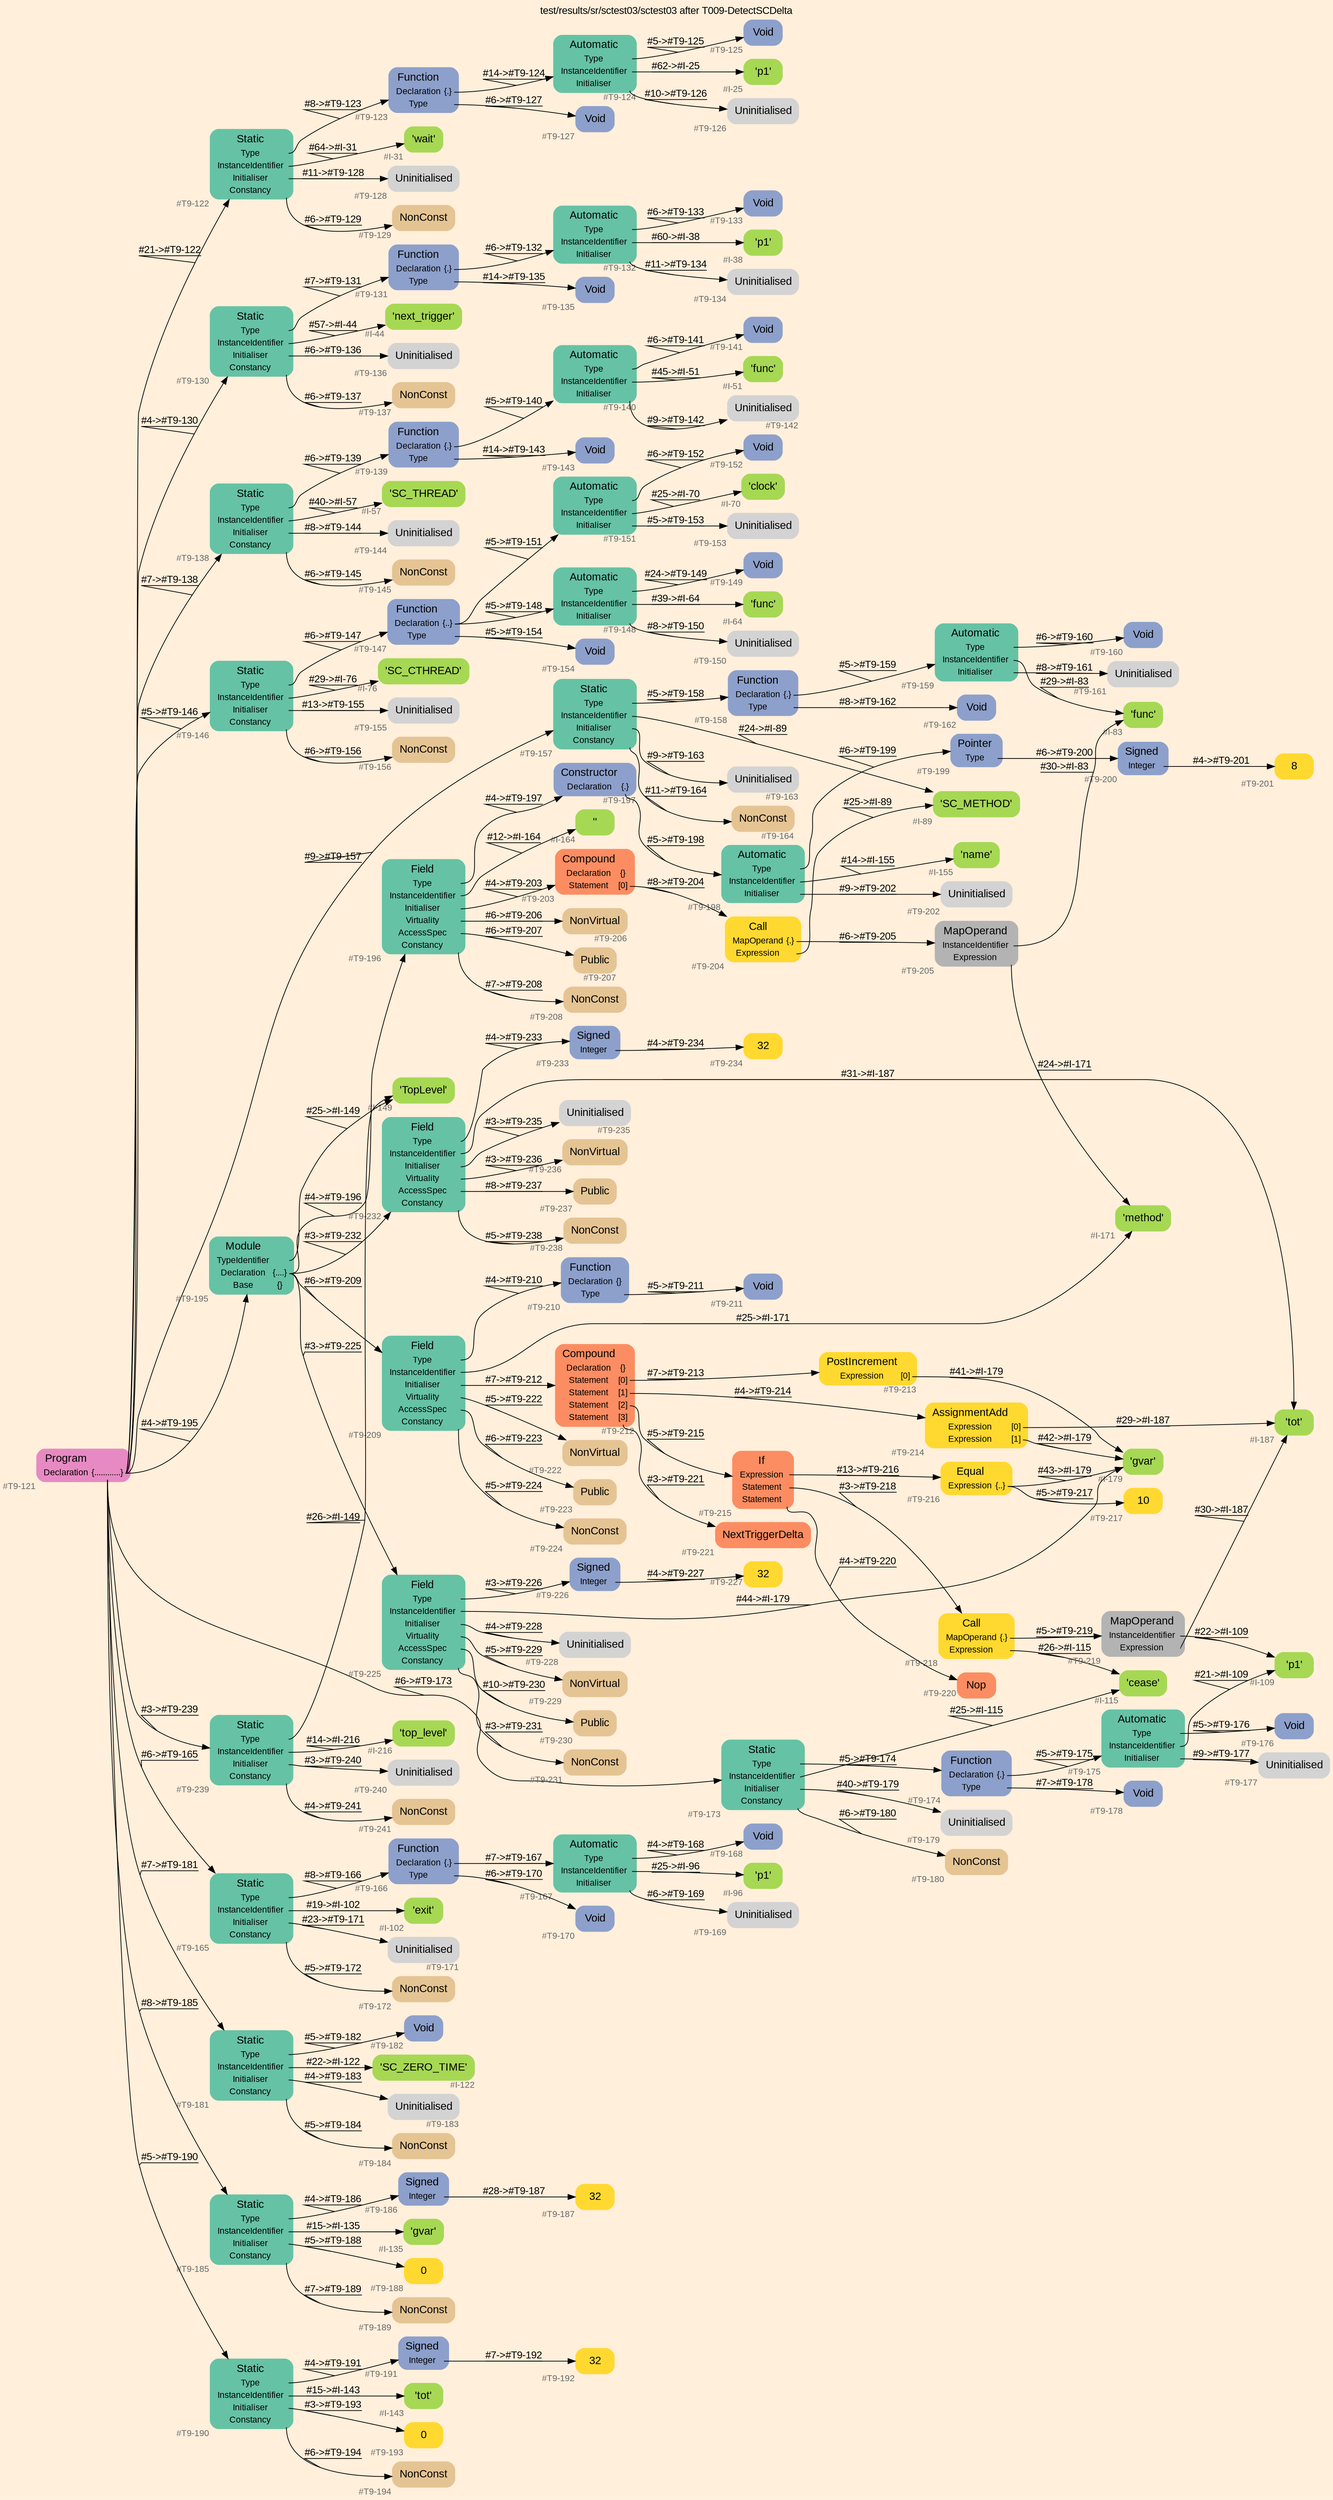 digraph "test/results/sr/sctest03/sctest03 after T009-DetectSCDelta" {
label = "test/results/sr/sctest03/sctest03 after T009-DetectSCDelta"
labelloc = t
graph [
    rankdir = "LR"
    ranksep = 0.3
    bgcolor = antiquewhite1
    color = black
    fontcolor = black
    fontname = "Arial"
];
node [
    fontname = "Arial"
];
edge [
    fontname = "Arial"
];

// -------------------- node figure --------------------
// -------- block #T9-121 ----------
"#T9-121" [
    fillcolor = "/set28/4"
    xlabel = "#T9-121"
    fontsize = "12"
    fontcolor = grey40
    shape = "plaintext"
    label = <<TABLE BORDER="0" CELLBORDER="0" CELLSPACING="0">
     <TR><TD><FONT COLOR="black" POINT-SIZE="15">Program</FONT></TD></TR>
     <TR><TD><FONT COLOR="black" POINT-SIZE="12">Declaration</FONT></TD><TD PORT="port0"><FONT COLOR="black" POINT-SIZE="12">{............}</FONT></TD></TR>
    </TABLE>>
    style = "rounded,filled"
];

// -------- block #T9-122 ----------
"#T9-122" [
    fillcolor = "/set28/1"
    xlabel = "#T9-122"
    fontsize = "12"
    fontcolor = grey40
    shape = "plaintext"
    label = <<TABLE BORDER="0" CELLBORDER="0" CELLSPACING="0">
     <TR><TD><FONT COLOR="black" POINT-SIZE="15">Static</FONT></TD></TR>
     <TR><TD><FONT COLOR="black" POINT-SIZE="12">Type</FONT></TD><TD PORT="port0"></TD></TR>
     <TR><TD><FONT COLOR="black" POINT-SIZE="12">InstanceIdentifier</FONT></TD><TD PORT="port1"></TD></TR>
     <TR><TD><FONT COLOR="black" POINT-SIZE="12">Initialiser</FONT></TD><TD PORT="port2"></TD></TR>
     <TR><TD><FONT COLOR="black" POINT-SIZE="12">Constancy</FONT></TD><TD PORT="port3"></TD></TR>
    </TABLE>>
    style = "rounded,filled"
];

// -------- block #T9-123 ----------
"#T9-123" [
    fillcolor = "/set28/3"
    xlabel = "#T9-123"
    fontsize = "12"
    fontcolor = grey40
    shape = "plaintext"
    label = <<TABLE BORDER="0" CELLBORDER="0" CELLSPACING="0">
     <TR><TD><FONT COLOR="black" POINT-SIZE="15">Function</FONT></TD></TR>
     <TR><TD><FONT COLOR="black" POINT-SIZE="12">Declaration</FONT></TD><TD PORT="port0"><FONT COLOR="black" POINT-SIZE="12">{.}</FONT></TD></TR>
     <TR><TD><FONT COLOR="black" POINT-SIZE="12">Type</FONT></TD><TD PORT="port1"></TD></TR>
    </TABLE>>
    style = "rounded,filled"
];

// -------- block #T9-124 ----------
"#T9-124" [
    fillcolor = "/set28/1"
    xlabel = "#T9-124"
    fontsize = "12"
    fontcolor = grey40
    shape = "plaintext"
    label = <<TABLE BORDER="0" CELLBORDER="0" CELLSPACING="0">
     <TR><TD><FONT COLOR="black" POINT-SIZE="15">Automatic</FONT></TD></TR>
     <TR><TD><FONT COLOR="black" POINT-SIZE="12">Type</FONT></TD><TD PORT="port0"></TD></TR>
     <TR><TD><FONT COLOR="black" POINT-SIZE="12">InstanceIdentifier</FONT></TD><TD PORT="port1"></TD></TR>
     <TR><TD><FONT COLOR="black" POINT-SIZE="12">Initialiser</FONT></TD><TD PORT="port2"></TD></TR>
    </TABLE>>
    style = "rounded,filled"
];

// -------- block #T9-125 ----------
"#T9-125" [
    fillcolor = "/set28/3"
    xlabel = "#T9-125"
    fontsize = "12"
    fontcolor = grey40
    shape = "plaintext"
    label = <<TABLE BORDER="0" CELLBORDER="0" CELLSPACING="0">
     <TR><TD><FONT COLOR="black" POINT-SIZE="15">Void</FONT></TD></TR>
    </TABLE>>
    style = "rounded,filled"
];

// -------- block #I-25 ----------
"#I-25" [
    fillcolor = "/set28/5"
    xlabel = "#I-25"
    fontsize = "12"
    fontcolor = grey40
    shape = "plaintext"
    label = <<TABLE BORDER="0" CELLBORDER="0" CELLSPACING="0">
     <TR><TD><FONT COLOR="black" POINT-SIZE="15">'p1'</FONT></TD></TR>
    </TABLE>>
    style = "rounded,filled"
];

// -------- block #T9-126 ----------
"#T9-126" [
    xlabel = "#T9-126"
    fontsize = "12"
    fontcolor = grey40
    shape = "plaintext"
    label = <<TABLE BORDER="0" CELLBORDER="0" CELLSPACING="0">
     <TR><TD><FONT COLOR="black" POINT-SIZE="15">Uninitialised</FONT></TD></TR>
    </TABLE>>
    style = "rounded,filled"
];

// -------- block #T9-127 ----------
"#T9-127" [
    fillcolor = "/set28/3"
    xlabel = "#T9-127"
    fontsize = "12"
    fontcolor = grey40
    shape = "plaintext"
    label = <<TABLE BORDER="0" CELLBORDER="0" CELLSPACING="0">
     <TR><TD><FONT COLOR="black" POINT-SIZE="15">Void</FONT></TD></TR>
    </TABLE>>
    style = "rounded,filled"
];

// -------- block #I-31 ----------
"#I-31" [
    fillcolor = "/set28/5"
    xlabel = "#I-31"
    fontsize = "12"
    fontcolor = grey40
    shape = "plaintext"
    label = <<TABLE BORDER="0" CELLBORDER="0" CELLSPACING="0">
     <TR><TD><FONT COLOR="black" POINT-SIZE="15">'wait'</FONT></TD></TR>
    </TABLE>>
    style = "rounded,filled"
];

// -------- block #T9-128 ----------
"#T9-128" [
    xlabel = "#T9-128"
    fontsize = "12"
    fontcolor = grey40
    shape = "plaintext"
    label = <<TABLE BORDER="0" CELLBORDER="0" CELLSPACING="0">
     <TR><TD><FONT COLOR="black" POINT-SIZE="15">Uninitialised</FONT></TD></TR>
    </TABLE>>
    style = "rounded,filled"
];

// -------- block #T9-129 ----------
"#T9-129" [
    fillcolor = "/set28/7"
    xlabel = "#T9-129"
    fontsize = "12"
    fontcolor = grey40
    shape = "plaintext"
    label = <<TABLE BORDER="0" CELLBORDER="0" CELLSPACING="0">
     <TR><TD><FONT COLOR="black" POINT-SIZE="15">NonConst</FONT></TD></TR>
    </TABLE>>
    style = "rounded,filled"
];

// -------- block #T9-130 ----------
"#T9-130" [
    fillcolor = "/set28/1"
    xlabel = "#T9-130"
    fontsize = "12"
    fontcolor = grey40
    shape = "plaintext"
    label = <<TABLE BORDER="0" CELLBORDER="0" CELLSPACING="0">
     <TR><TD><FONT COLOR="black" POINT-SIZE="15">Static</FONT></TD></TR>
     <TR><TD><FONT COLOR="black" POINT-SIZE="12">Type</FONT></TD><TD PORT="port0"></TD></TR>
     <TR><TD><FONT COLOR="black" POINT-SIZE="12">InstanceIdentifier</FONT></TD><TD PORT="port1"></TD></TR>
     <TR><TD><FONT COLOR="black" POINT-SIZE="12">Initialiser</FONT></TD><TD PORT="port2"></TD></TR>
     <TR><TD><FONT COLOR="black" POINT-SIZE="12">Constancy</FONT></TD><TD PORT="port3"></TD></TR>
    </TABLE>>
    style = "rounded,filled"
];

// -------- block #T9-131 ----------
"#T9-131" [
    fillcolor = "/set28/3"
    xlabel = "#T9-131"
    fontsize = "12"
    fontcolor = grey40
    shape = "plaintext"
    label = <<TABLE BORDER="0" CELLBORDER="0" CELLSPACING="0">
     <TR><TD><FONT COLOR="black" POINT-SIZE="15">Function</FONT></TD></TR>
     <TR><TD><FONT COLOR="black" POINT-SIZE="12">Declaration</FONT></TD><TD PORT="port0"><FONT COLOR="black" POINT-SIZE="12">{.}</FONT></TD></TR>
     <TR><TD><FONT COLOR="black" POINT-SIZE="12">Type</FONT></TD><TD PORT="port1"></TD></TR>
    </TABLE>>
    style = "rounded,filled"
];

// -------- block #T9-132 ----------
"#T9-132" [
    fillcolor = "/set28/1"
    xlabel = "#T9-132"
    fontsize = "12"
    fontcolor = grey40
    shape = "plaintext"
    label = <<TABLE BORDER="0" CELLBORDER="0" CELLSPACING="0">
     <TR><TD><FONT COLOR="black" POINT-SIZE="15">Automatic</FONT></TD></TR>
     <TR><TD><FONT COLOR="black" POINT-SIZE="12">Type</FONT></TD><TD PORT="port0"></TD></TR>
     <TR><TD><FONT COLOR="black" POINT-SIZE="12">InstanceIdentifier</FONT></TD><TD PORT="port1"></TD></TR>
     <TR><TD><FONT COLOR="black" POINT-SIZE="12">Initialiser</FONT></TD><TD PORT="port2"></TD></TR>
    </TABLE>>
    style = "rounded,filled"
];

// -------- block #T9-133 ----------
"#T9-133" [
    fillcolor = "/set28/3"
    xlabel = "#T9-133"
    fontsize = "12"
    fontcolor = grey40
    shape = "plaintext"
    label = <<TABLE BORDER="0" CELLBORDER="0" CELLSPACING="0">
     <TR><TD><FONT COLOR="black" POINT-SIZE="15">Void</FONT></TD></TR>
    </TABLE>>
    style = "rounded,filled"
];

// -------- block #I-38 ----------
"#I-38" [
    fillcolor = "/set28/5"
    xlabel = "#I-38"
    fontsize = "12"
    fontcolor = grey40
    shape = "plaintext"
    label = <<TABLE BORDER="0" CELLBORDER="0" CELLSPACING="0">
     <TR><TD><FONT COLOR="black" POINT-SIZE="15">'p1'</FONT></TD></TR>
    </TABLE>>
    style = "rounded,filled"
];

// -------- block #T9-134 ----------
"#T9-134" [
    xlabel = "#T9-134"
    fontsize = "12"
    fontcolor = grey40
    shape = "plaintext"
    label = <<TABLE BORDER="0" CELLBORDER="0" CELLSPACING="0">
     <TR><TD><FONT COLOR="black" POINT-SIZE="15">Uninitialised</FONT></TD></TR>
    </TABLE>>
    style = "rounded,filled"
];

// -------- block #T9-135 ----------
"#T9-135" [
    fillcolor = "/set28/3"
    xlabel = "#T9-135"
    fontsize = "12"
    fontcolor = grey40
    shape = "plaintext"
    label = <<TABLE BORDER="0" CELLBORDER="0" CELLSPACING="0">
     <TR><TD><FONT COLOR="black" POINT-SIZE="15">Void</FONT></TD></TR>
    </TABLE>>
    style = "rounded,filled"
];

// -------- block #I-44 ----------
"#I-44" [
    fillcolor = "/set28/5"
    xlabel = "#I-44"
    fontsize = "12"
    fontcolor = grey40
    shape = "plaintext"
    label = <<TABLE BORDER="0" CELLBORDER="0" CELLSPACING="0">
     <TR><TD><FONT COLOR="black" POINT-SIZE="15">'next_trigger'</FONT></TD></TR>
    </TABLE>>
    style = "rounded,filled"
];

// -------- block #T9-136 ----------
"#T9-136" [
    xlabel = "#T9-136"
    fontsize = "12"
    fontcolor = grey40
    shape = "plaintext"
    label = <<TABLE BORDER="0" CELLBORDER="0" CELLSPACING="0">
     <TR><TD><FONT COLOR="black" POINT-SIZE="15">Uninitialised</FONT></TD></TR>
    </TABLE>>
    style = "rounded,filled"
];

// -------- block #T9-137 ----------
"#T9-137" [
    fillcolor = "/set28/7"
    xlabel = "#T9-137"
    fontsize = "12"
    fontcolor = grey40
    shape = "plaintext"
    label = <<TABLE BORDER="0" CELLBORDER="0" CELLSPACING="0">
     <TR><TD><FONT COLOR="black" POINT-SIZE="15">NonConst</FONT></TD></TR>
    </TABLE>>
    style = "rounded,filled"
];

// -------- block #T9-138 ----------
"#T9-138" [
    fillcolor = "/set28/1"
    xlabel = "#T9-138"
    fontsize = "12"
    fontcolor = grey40
    shape = "plaintext"
    label = <<TABLE BORDER="0" CELLBORDER="0" CELLSPACING="0">
     <TR><TD><FONT COLOR="black" POINT-SIZE="15">Static</FONT></TD></TR>
     <TR><TD><FONT COLOR="black" POINT-SIZE="12">Type</FONT></TD><TD PORT="port0"></TD></TR>
     <TR><TD><FONT COLOR="black" POINT-SIZE="12">InstanceIdentifier</FONT></TD><TD PORT="port1"></TD></TR>
     <TR><TD><FONT COLOR="black" POINT-SIZE="12">Initialiser</FONT></TD><TD PORT="port2"></TD></TR>
     <TR><TD><FONT COLOR="black" POINT-SIZE="12">Constancy</FONT></TD><TD PORT="port3"></TD></TR>
    </TABLE>>
    style = "rounded,filled"
];

// -------- block #T9-139 ----------
"#T9-139" [
    fillcolor = "/set28/3"
    xlabel = "#T9-139"
    fontsize = "12"
    fontcolor = grey40
    shape = "plaintext"
    label = <<TABLE BORDER="0" CELLBORDER="0" CELLSPACING="0">
     <TR><TD><FONT COLOR="black" POINT-SIZE="15">Function</FONT></TD></TR>
     <TR><TD><FONT COLOR="black" POINT-SIZE="12">Declaration</FONT></TD><TD PORT="port0"><FONT COLOR="black" POINT-SIZE="12">{.}</FONT></TD></TR>
     <TR><TD><FONT COLOR="black" POINT-SIZE="12">Type</FONT></TD><TD PORT="port1"></TD></TR>
    </TABLE>>
    style = "rounded,filled"
];

// -------- block #T9-140 ----------
"#T9-140" [
    fillcolor = "/set28/1"
    xlabel = "#T9-140"
    fontsize = "12"
    fontcolor = grey40
    shape = "plaintext"
    label = <<TABLE BORDER="0" CELLBORDER="0" CELLSPACING="0">
     <TR><TD><FONT COLOR="black" POINT-SIZE="15">Automatic</FONT></TD></TR>
     <TR><TD><FONT COLOR="black" POINT-SIZE="12">Type</FONT></TD><TD PORT="port0"></TD></TR>
     <TR><TD><FONT COLOR="black" POINT-SIZE="12">InstanceIdentifier</FONT></TD><TD PORT="port1"></TD></TR>
     <TR><TD><FONT COLOR="black" POINT-SIZE="12">Initialiser</FONT></TD><TD PORT="port2"></TD></TR>
    </TABLE>>
    style = "rounded,filled"
];

// -------- block #T9-141 ----------
"#T9-141" [
    fillcolor = "/set28/3"
    xlabel = "#T9-141"
    fontsize = "12"
    fontcolor = grey40
    shape = "plaintext"
    label = <<TABLE BORDER="0" CELLBORDER="0" CELLSPACING="0">
     <TR><TD><FONT COLOR="black" POINT-SIZE="15">Void</FONT></TD></TR>
    </TABLE>>
    style = "rounded,filled"
];

// -------- block #I-51 ----------
"#I-51" [
    fillcolor = "/set28/5"
    xlabel = "#I-51"
    fontsize = "12"
    fontcolor = grey40
    shape = "plaintext"
    label = <<TABLE BORDER="0" CELLBORDER="0" CELLSPACING="0">
     <TR><TD><FONT COLOR="black" POINT-SIZE="15">'func'</FONT></TD></TR>
    </TABLE>>
    style = "rounded,filled"
];

// -------- block #T9-142 ----------
"#T9-142" [
    xlabel = "#T9-142"
    fontsize = "12"
    fontcolor = grey40
    shape = "plaintext"
    label = <<TABLE BORDER="0" CELLBORDER="0" CELLSPACING="0">
     <TR><TD><FONT COLOR="black" POINT-SIZE="15">Uninitialised</FONT></TD></TR>
    </TABLE>>
    style = "rounded,filled"
];

// -------- block #T9-143 ----------
"#T9-143" [
    fillcolor = "/set28/3"
    xlabel = "#T9-143"
    fontsize = "12"
    fontcolor = grey40
    shape = "plaintext"
    label = <<TABLE BORDER="0" CELLBORDER="0" CELLSPACING="0">
     <TR><TD><FONT COLOR="black" POINT-SIZE="15">Void</FONT></TD></TR>
    </TABLE>>
    style = "rounded,filled"
];

// -------- block #I-57 ----------
"#I-57" [
    fillcolor = "/set28/5"
    xlabel = "#I-57"
    fontsize = "12"
    fontcolor = grey40
    shape = "plaintext"
    label = <<TABLE BORDER="0" CELLBORDER="0" CELLSPACING="0">
     <TR><TD><FONT COLOR="black" POINT-SIZE="15">'SC_THREAD'</FONT></TD></TR>
    </TABLE>>
    style = "rounded,filled"
];

// -------- block #T9-144 ----------
"#T9-144" [
    xlabel = "#T9-144"
    fontsize = "12"
    fontcolor = grey40
    shape = "plaintext"
    label = <<TABLE BORDER="0" CELLBORDER="0" CELLSPACING="0">
     <TR><TD><FONT COLOR="black" POINT-SIZE="15">Uninitialised</FONT></TD></TR>
    </TABLE>>
    style = "rounded,filled"
];

// -------- block #T9-145 ----------
"#T9-145" [
    fillcolor = "/set28/7"
    xlabel = "#T9-145"
    fontsize = "12"
    fontcolor = grey40
    shape = "plaintext"
    label = <<TABLE BORDER="0" CELLBORDER="0" CELLSPACING="0">
     <TR><TD><FONT COLOR="black" POINT-SIZE="15">NonConst</FONT></TD></TR>
    </TABLE>>
    style = "rounded,filled"
];

// -------- block #T9-146 ----------
"#T9-146" [
    fillcolor = "/set28/1"
    xlabel = "#T9-146"
    fontsize = "12"
    fontcolor = grey40
    shape = "plaintext"
    label = <<TABLE BORDER="0" CELLBORDER="0" CELLSPACING="0">
     <TR><TD><FONT COLOR="black" POINT-SIZE="15">Static</FONT></TD></TR>
     <TR><TD><FONT COLOR="black" POINT-SIZE="12">Type</FONT></TD><TD PORT="port0"></TD></TR>
     <TR><TD><FONT COLOR="black" POINT-SIZE="12">InstanceIdentifier</FONT></TD><TD PORT="port1"></TD></TR>
     <TR><TD><FONT COLOR="black" POINT-SIZE="12">Initialiser</FONT></TD><TD PORT="port2"></TD></TR>
     <TR><TD><FONT COLOR="black" POINT-SIZE="12">Constancy</FONT></TD><TD PORT="port3"></TD></TR>
    </TABLE>>
    style = "rounded,filled"
];

// -------- block #T9-147 ----------
"#T9-147" [
    fillcolor = "/set28/3"
    xlabel = "#T9-147"
    fontsize = "12"
    fontcolor = grey40
    shape = "plaintext"
    label = <<TABLE BORDER="0" CELLBORDER="0" CELLSPACING="0">
     <TR><TD><FONT COLOR="black" POINT-SIZE="15">Function</FONT></TD></TR>
     <TR><TD><FONT COLOR="black" POINT-SIZE="12">Declaration</FONT></TD><TD PORT="port0"><FONT COLOR="black" POINT-SIZE="12">{..}</FONT></TD></TR>
     <TR><TD><FONT COLOR="black" POINT-SIZE="12">Type</FONT></TD><TD PORT="port1"></TD></TR>
    </TABLE>>
    style = "rounded,filled"
];

// -------- block #T9-148 ----------
"#T9-148" [
    fillcolor = "/set28/1"
    xlabel = "#T9-148"
    fontsize = "12"
    fontcolor = grey40
    shape = "plaintext"
    label = <<TABLE BORDER="0" CELLBORDER="0" CELLSPACING="0">
     <TR><TD><FONT COLOR="black" POINT-SIZE="15">Automatic</FONT></TD></TR>
     <TR><TD><FONT COLOR="black" POINT-SIZE="12">Type</FONT></TD><TD PORT="port0"></TD></TR>
     <TR><TD><FONT COLOR="black" POINT-SIZE="12">InstanceIdentifier</FONT></TD><TD PORT="port1"></TD></TR>
     <TR><TD><FONT COLOR="black" POINT-SIZE="12">Initialiser</FONT></TD><TD PORT="port2"></TD></TR>
    </TABLE>>
    style = "rounded,filled"
];

// -------- block #T9-149 ----------
"#T9-149" [
    fillcolor = "/set28/3"
    xlabel = "#T9-149"
    fontsize = "12"
    fontcolor = grey40
    shape = "plaintext"
    label = <<TABLE BORDER="0" CELLBORDER="0" CELLSPACING="0">
     <TR><TD><FONT COLOR="black" POINT-SIZE="15">Void</FONT></TD></TR>
    </TABLE>>
    style = "rounded,filled"
];

// -------- block #I-64 ----------
"#I-64" [
    fillcolor = "/set28/5"
    xlabel = "#I-64"
    fontsize = "12"
    fontcolor = grey40
    shape = "plaintext"
    label = <<TABLE BORDER="0" CELLBORDER="0" CELLSPACING="0">
     <TR><TD><FONT COLOR="black" POINT-SIZE="15">'func'</FONT></TD></TR>
    </TABLE>>
    style = "rounded,filled"
];

// -------- block #T9-150 ----------
"#T9-150" [
    xlabel = "#T9-150"
    fontsize = "12"
    fontcolor = grey40
    shape = "plaintext"
    label = <<TABLE BORDER="0" CELLBORDER="0" CELLSPACING="0">
     <TR><TD><FONT COLOR="black" POINT-SIZE="15">Uninitialised</FONT></TD></TR>
    </TABLE>>
    style = "rounded,filled"
];

// -------- block #T9-151 ----------
"#T9-151" [
    fillcolor = "/set28/1"
    xlabel = "#T9-151"
    fontsize = "12"
    fontcolor = grey40
    shape = "plaintext"
    label = <<TABLE BORDER="0" CELLBORDER="0" CELLSPACING="0">
     <TR><TD><FONT COLOR="black" POINT-SIZE="15">Automatic</FONT></TD></TR>
     <TR><TD><FONT COLOR="black" POINT-SIZE="12">Type</FONT></TD><TD PORT="port0"></TD></TR>
     <TR><TD><FONT COLOR="black" POINT-SIZE="12">InstanceIdentifier</FONT></TD><TD PORT="port1"></TD></TR>
     <TR><TD><FONT COLOR="black" POINT-SIZE="12">Initialiser</FONT></TD><TD PORT="port2"></TD></TR>
    </TABLE>>
    style = "rounded,filled"
];

// -------- block #T9-152 ----------
"#T9-152" [
    fillcolor = "/set28/3"
    xlabel = "#T9-152"
    fontsize = "12"
    fontcolor = grey40
    shape = "plaintext"
    label = <<TABLE BORDER="0" CELLBORDER="0" CELLSPACING="0">
     <TR><TD><FONT COLOR="black" POINT-SIZE="15">Void</FONT></TD></TR>
    </TABLE>>
    style = "rounded,filled"
];

// -------- block #I-70 ----------
"#I-70" [
    fillcolor = "/set28/5"
    xlabel = "#I-70"
    fontsize = "12"
    fontcolor = grey40
    shape = "plaintext"
    label = <<TABLE BORDER="0" CELLBORDER="0" CELLSPACING="0">
     <TR><TD><FONT COLOR="black" POINT-SIZE="15">'clock'</FONT></TD></TR>
    </TABLE>>
    style = "rounded,filled"
];

// -------- block #T9-153 ----------
"#T9-153" [
    xlabel = "#T9-153"
    fontsize = "12"
    fontcolor = grey40
    shape = "plaintext"
    label = <<TABLE BORDER="0" CELLBORDER="0" CELLSPACING="0">
     <TR><TD><FONT COLOR="black" POINT-SIZE="15">Uninitialised</FONT></TD></TR>
    </TABLE>>
    style = "rounded,filled"
];

// -------- block #T9-154 ----------
"#T9-154" [
    fillcolor = "/set28/3"
    xlabel = "#T9-154"
    fontsize = "12"
    fontcolor = grey40
    shape = "plaintext"
    label = <<TABLE BORDER="0" CELLBORDER="0" CELLSPACING="0">
     <TR><TD><FONT COLOR="black" POINT-SIZE="15">Void</FONT></TD></TR>
    </TABLE>>
    style = "rounded,filled"
];

// -------- block #I-76 ----------
"#I-76" [
    fillcolor = "/set28/5"
    xlabel = "#I-76"
    fontsize = "12"
    fontcolor = grey40
    shape = "plaintext"
    label = <<TABLE BORDER="0" CELLBORDER="0" CELLSPACING="0">
     <TR><TD><FONT COLOR="black" POINT-SIZE="15">'SC_CTHREAD'</FONT></TD></TR>
    </TABLE>>
    style = "rounded,filled"
];

// -------- block #T9-155 ----------
"#T9-155" [
    xlabel = "#T9-155"
    fontsize = "12"
    fontcolor = grey40
    shape = "plaintext"
    label = <<TABLE BORDER="0" CELLBORDER="0" CELLSPACING="0">
     <TR><TD><FONT COLOR="black" POINT-SIZE="15">Uninitialised</FONT></TD></TR>
    </TABLE>>
    style = "rounded,filled"
];

// -------- block #T9-156 ----------
"#T9-156" [
    fillcolor = "/set28/7"
    xlabel = "#T9-156"
    fontsize = "12"
    fontcolor = grey40
    shape = "plaintext"
    label = <<TABLE BORDER="0" CELLBORDER="0" CELLSPACING="0">
     <TR><TD><FONT COLOR="black" POINT-SIZE="15">NonConst</FONT></TD></TR>
    </TABLE>>
    style = "rounded,filled"
];

// -------- block #T9-157 ----------
"#T9-157" [
    fillcolor = "/set28/1"
    xlabel = "#T9-157"
    fontsize = "12"
    fontcolor = grey40
    shape = "plaintext"
    label = <<TABLE BORDER="0" CELLBORDER="0" CELLSPACING="0">
     <TR><TD><FONT COLOR="black" POINT-SIZE="15">Static</FONT></TD></TR>
     <TR><TD><FONT COLOR="black" POINT-SIZE="12">Type</FONT></TD><TD PORT="port0"></TD></TR>
     <TR><TD><FONT COLOR="black" POINT-SIZE="12">InstanceIdentifier</FONT></TD><TD PORT="port1"></TD></TR>
     <TR><TD><FONT COLOR="black" POINT-SIZE="12">Initialiser</FONT></TD><TD PORT="port2"></TD></TR>
     <TR><TD><FONT COLOR="black" POINT-SIZE="12">Constancy</FONT></TD><TD PORT="port3"></TD></TR>
    </TABLE>>
    style = "rounded,filled"
];

// -------- block #T9-158 ----------
"#T9-158" [
    fillcolor = "/set28/3"
    xlabel = "#T9-158"
    fontsize = "12"
    fontcolor = grey40
    shape = "plaintext"
    label = <<TABLE BORDER="0" CELLBORDER="0" CELLSPACING="0">
     <TR><TD><FONT COLOR="black" POINT-SIZE="15">Function</FONT></TD></TR>
     <TR><TD><FONT COLOR="black" POINT-SIZE="12">Declaration</FONT></TD><TD PORT="port0"><FONT COLOR="black" POINT-SIZE="12">{.}</FONT></TD></TR>
     <TR><TD><FONT COLOR="black" POINT-SIZE="12">Type</FONT></TD><TD PORT="port1"></TD></TR>
    </TABLE>>
    style = "rounded,filled"
];

// -------- block #T9-159 ----------
"#T9-159" [
    fillcolor = "/set28/1"
    xlabel = "#T9-159"
    fontsize = "12"
    fontcolor = grey40
    shape = "plaintext"
    label = <<TABLE BORDER="0" CELLBORDER="0" CELLSPACING="0">
     <TR><TD><FONT COLOR="black" POINT-SIZE="15">Automatic</FONT></TD></TR>
     <TR><TD><FONT COLOR="black" POINT-SIZE="12">Type</FONT></TD><TD PORT="port0"></TD></TR>
     <TR><TD><FONT COLOR="black" POINT-SIZE="12">InstanceIdentifier</FONT></TD><TD PORT="port1"></TD></TR>
     <TR><TD><FONT COLOR="black" POINT-SIZE="12">Initialiser</FONT></TD><TD PORT="port2"></TD></TR>
    </TABLE>>
    style = "rounded,filled"
];

// -------- block #T9-160 ----------
"#T9-160" [
    fillcolor = "/set28/3"
    xlabel = "#T9-160"
    fontsize = "12"
    fontcolor = grey40
    shape = "plaintext"
    label = <<TABLE BORDER="0" CELLBORDER="0" CELLSPACING="0">
     <TR><TD><FONT COLOR="black" POINT-SIZE="15">Void</FONT></TD></TR>
    </TABLE>>
    style = "rounded,filled"
];

// -------- block #I-83 ----------
"#I-83" [
    fillcolor = "/set28/5"
    xlabel = "#I-83"
    fontsize = "12"
    fontcolor = grey40
    shape = "plaintext"
    label = <<TABLE BORDER="0" CELLBORDER="0" CELLSPACING="0">
     <TR><TD><FONT COLOR="black" POINT-SIZE="15">'func'</FONT></TD></TR>
    </TABLE>>
    style = "rounded,filled"
];

// -------- block #T9-161 ----------
"#T9-161" [
    xlabel = "#T9-161"
    fontsize = "12"
    fontcolor = grey40
    shape = "plaintext"
    label = <<TABLE BORDER="0" CELLBORDER="0" CELLSPACING="0">
     <TR><TD><FONT COLOR="black" POINT-SIZE="15">Uninitialised</FONT></TD></TR>
    </TABLE>>
    style = "rounded,filled"
];

// -------- block #T9-162 ----------
"#T9-162" [
    fillcolor = "/set28/3"
    xlabel = "#T9-162"
    fontsize = "12"
    fontcolor = grey40
    shape = "plaintext"
    label = <<TABLE BORDER="0" CELLBORDER="0" CELLSPACING="0">
     <TR><TD><FONT COLOR="black" POINT-SIZE="15">Void</FONT></TD></TR>
    </TABLE>>
    style = "rounded,filled"
];

// -------- block #I-89 ----------
"#I-89" [
    fillcolor = "/set28/5"
    xlabel = "#I-89"
    fontsize = "12"
    fontcolor = grey40
    shape = "plaintext"
    label = <<TABLE BORDER="0" CELLBORDER="0" CELLSPACING="0">
     <TR><TD><FONT COLOR="black" POINT-SIZE="15">'SC_METHOD'</FONT></TD></TR>
    </TABLE>>
    style = "rounded,filled"
];

// -------- block #T9-163 ----------
"#T9-163" [
    xlabel = "#T9-163"
    fontsize = "12"
    fontcolor = grey40
    shape = "plaintext"
    label = <<TABLE BORDER="0" CELLBORDER="0" CELLSPACING="0">
     <TR><TD><FONT COLOR="black" POINT-SIZE="15">Uninitialised</FONT></TD></TR>
    </TABLE>>
    style = "rounded,filled"
];

// -------- block #T9-164 ----------
"#T9-164" [
    fillcolor = "/set28/7"
    xlabel = "#T9-164"
    fontsize = "12"
    fontcolor = grey40
    shape = "plaintext"
    label = <<TABLE BORDER="0" CELLBORDER="0" CELLSPACING="0">
     <TR><TD><FONT COLOR="black" POINT-SIZE="15">NonConst</FONT></TD></TR>
    </TABLE>>
    style = "rounded,filled"
];

// -------- block #T9-165 ----------
"#T9-165" [
    fillcolor = "/set28/1"
    xlabel = "#T9-165"
    fontsize = "12"
    fontcolor = grey40
    shape = "plaintext"
    label = <<TABLE BORDER="0" CELLBORDER="0" CELLSPACING="0">
     <TR><TD><FONT COLOR="black" POINT-SIZE="15">Static</FONT></TD></TR>
     <TR><TD><FONT COLOR="black" POINT-SIZE="12">Type</FONT></TD><TD PORT="port0"></TD></TR>
     <TR><TD><FONT COLOR="black" POINT-SIZE="12">InstanceIdentifier</FONT></TD><TD PORT="port1"></TD></TR>
     <TR><TD><FONT COLOR="black" POINT-SIZE="12">Initialiser</FONT></TD><TD PORT="port2"></TD></TR>
     <TR><TD><FONT COLOR="black" POINT-SIZE="12">Constancy</FONT></TD><TD PORT="port3"></TD></TR>
    </TABLE>>
    style = "rounded,filled"
];

// -------- block #T9-166 ----------
"#T9-166" [
    fillcolor = "/set28/3"
    xlabel = "#T9-166"
    fontsize = "12"
    fontcolor = grey40
    shape = "plaintext"
    label = <<TABLE BORDER="0" CELLBORDER="0" CELLSPACING="0">
     <TR><TD><FONT COLOR="black" POINT-SIZE="15">Function</FONT></TD></TR>
     <TR><TD><FONT COLOR="black" POINT-SIZE="12">Declaration</FONT></TD><TD PORT="port0"><FONT COLOR="black" POINT-SIZE="12">{.}</FONT></TD></TR>
     <TR><TD><FONT COLOR="black" POINT-SIZE="12">Type</FONT></TD><TD PORT="port1"></TD></TR>
    </TABLE>>
    style = "rounded,filled"
];

// -------- block #T9-167 ----------
"#T9-167" [
    fillcolor = "/set28/1"
    xlabel = "#T9-167"
    fontsize = "12"
    fontcolor = grey40
    shape = "plaintext"
    label = <<TABLE BORDER="0" CELLBORDER="0" CELLSPACING="0">
     <TR><TD><FONT COLOR="black" POINT-SIZE="15">Automatic</FONT></TD></TR>
     <TR><TD><FONT COLOR="black" POINT-SIZE="12">Type</FONT></TD><TD PORT="port0"></TD></TR>
     <TR><TD><FONT COLOR="black" POINT-SIZE="12">InstanceIdentifier</FONT></TD><TD PORT="port1"></TD></TR>
     <TR><TD><FONT COLOR="black" POINT-SIZE="12">Initialiser</FONT></TD><TD PORT="port2"></TD></TR>
    </TABLE>>
    style = "rounded,filled"
];

// -------- block #T9-168 ----------
"#T9-168" [
    fillcolor = "/set28/3"
    xlabel = "#T9-168"
    fontsize = "12"
    fontcolor = grey40
    shape = "plaintext"
    label = <<TABLE BORDER="0" CELLBORDER="0" CELLSPACING="0">
     <TR><TD><FONT COLOR="black" POINT-SIZE="15">Void</FONT></TD></TR>
    </TABLE>>
    style = "rounded,filled"
];

// -------- block #I-96 ----------
"#I-96" [
    fillcolor = "/set28/5"
    xlabel = "#I-96"
    fontsize = "12"
    fontcolor = grey40
    shape = "plaintext"
    label = <<TABLE BORDER="0" CELLBORDER="0" CELLSPACING="0">
     <TR><TD><FONT COLOR="black" POINT-SIZE="15">'p1'</FONT></TD></TR>
    </TABLE>>
    style = "rounded,filled"
];

// -------- block #T9-169 ----------
"#T9-169" [
    xlabel = "#T9-169"
    fontsize = "12"
    fontcolor = grey40
    shape = "plaintext"
    label = <<TABLE BORDER="0" CELLBORDER="0" CELLSPACING="0">
     <TR><TD><FONT COLOR="black" POINT-SIZE="15">Uninitialised</FONT></TD></TR>
    </TABLE>>
    style = "rounded,filled"
];

// -------- block #T9-170 ----------
"#T9-170" [
    fillcolor = "/set28/3"
    xlabel = "#T9-170"
    fontsize = "12"
    fontcolor = grey40
    shape = "plaintext"
    label = <<TABLE BORDER="0" CELLBORDER="0" CELLSPACING="0">
     <TR><TD><FONT COLOR="black" POINT-SIZE="15">Void</FONT></TD></TR>
    </TABLE>>
    style = "rounded,filled"
];

// -------- block #I-102 ----------
"#I-102" [
    fillcolor = "/set28/5"
    xlabel = "#I-102"
    fontsize = "12"
    fontcolor = grey40
    shape = "plaintext"
    label = <<TABLE BORDER="0" CELLBORDER="0" CELLSPACING="0">
     <TR><TD><FONT COLOR="black" POINT-SIZE="15">'exit'</FONT></TD></TR>
    </TABLE>>
    style = "rounded,filled"
];

// -------- block #T9-171 ----------
"#T9-171" [
    xlabel = "#T9-171"
    fontsize = "12"
    fontcolor = grey40
    shape = "plaintext"
    label = <<TABLE BORDER="0" CELLBORDER="0" CELLSPACING="0">
     <TR><TD><FONT COLOR="black" POINT-SIZE="15">Uninitialised</FONT></TD></TR>
    </TABLE>>
    style = "rounded,filled"
];

// -------- block #T9-172 ----------
"#T9-172" [
    fillcolor = "/set28/7"
    xlabel = "#T9-172"
    fontsize = "12"
    fontcolor = grey40
    shape = "plaintext"
    label = <<TABLE BORDER="0" CELLBORDER="0" CELLSPACING="0">
     <TR><TD><FONT COLOR="black" POINT-SIZE="15">NonConst</FONT></TD></TR>
    </TABLE>>
    style = "rounded,filled"
];

// -------- block #T9-173 ----------
"#T9-173" [
    fillcolor = "/set28/1"
    xlabel = "#T9-173"
    fontsize = "12"
    fontcolor = grey40
    shape = "plaintext"
    label = <<TABLE BORDER="0" CELLBORDER="0" CELLSPACING="0">
     <TR><TD><FONT COLOR="black" POINT-SIZE="15">Static</FONT></TD></TR>
     <TR><TD><FONT COLOR="black" POINT-SIZE="12">Type</FONT></TD><TD PORT="port0"></TD></TR>
     <TR><TD><FONT COLOR="black" POINT-SIZE="12">InstanceIdentifier</FONT></TD><TD PORT="port1"></TD></TR>
     <TR><TD><FONT COLOR="black" POINT-SIZE="12">Initialiser</FONT></TD><TD PORT="port2"></TD></TR>
     <TR><TD><FONT COLOR="black" POINT-SIZE="12">Constancy</FONT></TD><TD PORT="port3"></TD></TR>
    </TABLE>>
    style = "rounded,filled"
];

// -------- block #T9-174 ----------
"#T9-174" [
    fillcolor = "/set28/3"
    xlabel = "#T9-174"
    fontsize = "12"
    fontcolor = grey40
    shape = "plaintext"
    label = <<TABLE BORDER="0" CELLBORDER="0" CELLSPACING="0">
     <TR><TD><FONT COLOR="black" POINT-SIZE="15">Function</FONT></TD></TR>
     <TR><TD><FONT COLOR="black" POINT-SIZE="12">Declaration</FONT></TD><TD PORT="port0"><FONT COLOR="black" POINT-SIZE="12">{.}</FONT></TD></TR>
     <TR><TD><FONT COLOR="black" POINT-SIZE="12">Type</FONT></TD><TD PORT="port1"></TD></TR>
    </TABLE>>
    style = "rounded,filled"
];

// -------- block #T9-175 ----------
"#T9-175" [
    fillcolor = "/set28/1"
    xlabel = "#T9-175"
    fontsize = "12"
    fontcolor = grey40
    shape = "plaintext"
    label = <<TABLE BORDER="0" CELLBORDER="0" CELLSPACING="0">
     <TR><TD><FONT COLOR="black" POINT-SIZE="15">Automatic</FONT></TD></TR>
     <TR><TD><FONT COLOR="black" POINT-SIZE="12">Type</FONT></TD><TD PORT="port0"></TD></TR>
     <TR><TD><FONT COLOR="black" POINT-SIZE="12">InstanceIdentifier</FONT></TD><TD PORT="port1"></TD></TR>
     <TR><TD><FONT COLOR="black" POINT-SIZE="12">Initialiser</FONT></TD><TD PORT="port2"></TD></TR>
    </TABLE>>
    style = "rounded,filled"
];

// -------- block #T9-176 ----------
"#T9-176" [
    fillcolor = "/set28/3"
    xlabel = "#T9-176"
    fontsize = "12"
    fontcolor = grey40
    shape = "plaintext"
    label = <<TABLE BORDER="0" CELLBORDER="0" CELLSPACING="0">
     <TR><TD><FONT COLOR="black" POINT-SIZE="15">Void</FONT></TD></TR>
    </TABLE>>
    style = "rounded,filled"
];

// -------- block #I-109 ----------
"#I-109" [
    fillcolor = "/set28/5"
    xlabel = "#I-109"
    fontsize = "12"
    fontcolor = grey40
    shape = "plaintext"
    label = <<TABLE BORDER="0" CELLBORDER="0" CELLSPACING="0">
     <TR><TD><FONT COLOR="black" POINT-SIZE="15">'p1'</FONT></TD></TR>
    </TABLE>>
    style = "rounded,filled"
];

// -------- block #T9-177 ----------
"#T9-177" [
    xlabel = "#T9-177"
    fontsize = "12"
    fontcolor = grey40
    shape = "plaintext"
    label = <<TABLE BORDER="0" CELLBORDER="0" CELLSPACING="0">
     <TR><TD><FONT COLOR="black" POINT-SIZE="15">Uninitialised</FONT></TD></TR>
    </TABLE>>
    style = "rounded,filled"
];

// -------- block #T9-178 ----------
"#T9-178" [
    fillcolor = "/set28/3"
    xlabel = "#T9-178"
    fontsize = "12"
    fontcolor = grey40
    shape = "plaintext"
    label = <<TABLE BORDER="0" CELLBORDER="0" CELLSPACING="0">
     <TR><TD><FONT COLOR="black" POINT-SIZE="15">Void</FONT></TD></TR>
    </TABLE>>
    style = "rounded,filled"
];

// -------- block #I-115 ----------
"#I-115" [
    fillcolor = "/set28/5"
    xlabel = "#I-115"
    fontsize = "12"
    fontcolor = grey40
    shape = "plaintext"
    label = <<TABLE BORDER="0" CELLBORDER="0" CELLSPACING="0">
     <TR><TD><FONT COLOR="black" POINT-SIZE="15">'cease'</FONT></TD></TR>
    </TABLE>>
    style = "rounded,filled"
];

// -------- block #T9-179 ----------
"#T9-179" [
    xlabel = "#T9-179"
    fontsize = "12"
    fontcolor = grey40
    shape = "plaintext"
    label = <<TABLE BORDER="0" CELLBORDER="0" CELLSPACING="0">
     <TR><TD><FONT COLOR="black" POINT-SIZE="15">Uninitialised</FONT></TD></TR>
    </TABLE>>
    style = "rounded,filled"
];

// -------- block #T9-180 ----------
"#T9-180" [
    fillcolor = "/set28/7"
    xlabel = "#T9-180"
    fontsize = "12"
    fontcolor = grey40
    shape = "plaintext"
    label = <<TABLE BORDER="0" CELLBORDER="0" CELLSPACING="0">
     <TR><TD><FONT COLOR="black" POINT-SIZE="15">NonConst</FONT></TD></TR>
    </TABLE>>
    style = "rounded,filled"
];

// -------- block #T9-181 ----------
"#T9-181" [
    fillcolor = "/set28/1"
    xlabel = "#T9-181"
    fontsize = "12"
    fontcolor = grey40
    shape = "plaintext"
    label = <<TABLE BORDER="0" CELLBORDER="0" CELLSPACING="0">
     <TR><TD><FONT COLOR="black" POINT-SIZE="15">Static</FONT></TD></TR>
     <TR><TD><FONT COLOR="black" POINT-SIZE="12">Type</FONT></TD><TD PORT="port0"></TD></TR>
     <TR><TD><FONT COLOR="black" POINT-SIZE="12">InstanceIdentifier</FONT></TD><TD PORT="port1"></TD></TR>
     <TR><TD><FONT COLOR="black" POINT-SIZE="12">Initialiser</FONT></TD><TD PORT="port2"></TD></TR>
     <TR><TD><FONT COLOR="black" POINT-SIZE="12">Constancy</FONT></TD><TD PORT="port3"></TD></TR>
    </TABLE>>
    style = "rounded,filled"
];

// -------- block #T9-182 ----------
"#T9-182" [
    fillcolor = "/set28/3"
    xlabel = "#T9-182"
    fontsize = "12"
    fontcolor = grey40
    shape = "plaintext"
    label = <<TABLE BORDER="0" CELLBORDER="0" CELLSPACING="0">
     <TR><TD><FONT COLOR="black" POINT-SIZE="15">Void</FONT></TD></TR>
    </TABLE>>
    style = "rounded,filled"
];

// -------- block #I-122 ----------
"#I-122" [
    fillcolor = "/set28/5"
    xlabel = "#I-122"
    fontsize = "12"
    fontcolor = grey40
    shape = "plaintext"
    label = <<TABLE BORDER="0" CELLBORDER="0" CELLSPACING="0">
     <TR><TD><FONT COLOR="black" POINT-SIZE="15">'SC_ZERO_TIME'</FONT></TD></TR>
    </TABLE>>
    style = "rounded,filled"
];

// -------- block #T9-183 ----------
"#T9-183" [
    xlabel = "#T9-183"
    fontsize = "12"
    fontcolor = grey40
    shape = "plaintext"
    label = <<TABLE BORDER="0" CELLBORDER="0" CELLSPACING="0">
     <TR><TD><FONT COLOR="black" POINT-SIZE="15">Uninitialised</FONT></TD></TR>
    </TABLE>>
    style = "rounded,filled"
];

// -------- block #T9-184 ----------
"#T9-184" [
    fillcolor = "/set28/7"
    xlabel = "#T9-184"
    fontsize = "12"
    fontcolor = grey40
    shape = "plaintext"
    label = <<TABLE BORDER="0" CELLBORDER="0" CELLSPACING="0">
     <TR><TD><FONT COLOR="black" POINT-SIZE="15">NonConst</FONT></TD></TR>
    </TABLE>>
    style = "rounded,filled"
];

// -------- block #T9-185 ----------
"#T9-185" [
    fillcolor = "/set28/1"
    xlabel = "#T9-185"
    fontsize = "12"
    fontcolor = grey40
    shape = "plaintext"
    label = <<TABLE BORDER="0" CELLBORDER="0" CELLSPACING="0">
     <TR><TD><FONT COLOR="black" POINT-SIZE="15">Static</FONT></TD></TR>
     <TR><TD><FONT COLOR="black" POINT-SIZE="12">Type</FONT></TD><TD PORT="port0"></TD></TR>
     <TR><TD><FONT COLOR="black" POINT-SIZE="12">InstanceIdentifier</FONT></TD><TD PORT="port1"></TD></TR>
     <TR><TD><FONT COLOR="black" POINT-SIZE="12">Initialiser</FONT></TD><TD PORT="port2"></TD></TR>
     <TR><TD><FONT COLOR="black" POINT-SIZE="12">Constancy</FONT></TD><TD PORT="port3"></TD></TR>
    </TABLE>>
    style = "rounded,filled"
];

// -------- block #T9-186 ----------
"#T9-186" [
    fillcolor = "/set28/3"
    xlabel = "#T9-186"
    fontsize = "12"
    fontcolor = grey40
    shape = "plaintext"
    label = <<TABLE BORDER="0" CELLBORDER="0" CELLSPACING="0">
     <TR><TD><FONT COLOR="black" POINT-SIZE="15">Signed</FONT></TD></TR>
     <TR><TD><FONT COLOR="black" POINT-SIZE="12">Integer</FONT></TD><TD PORT="port0"></TD></TR>
    </TABLE>>
    style = "rounded,filled"
];

// -------- block #T9-187 ----------
"#T9-187" [
    fillcolor = "/set28/6"
    xlabel = "#T9-187"
    fontsize = "12"
    fontcolor = grey40
    shape = "plaintext"
    label = <<TABLE BORDER="0" CELLBORDER="0" CELLSPACING="0">
     <TR><TD><FONT COLOR="black" POINT-SIZE="15">32</FONT></TD></TR>
    </TABLE>>
    style = "rounded,filled"
];

// -------- block #I-135 ----------
"#I-135" [
    fillcolor = "/set28/5"
    xlabel = "#I-135"
    fontsize = "12"
    fontcolor = grey40
    shape = "plaintext"
    label = <<TABLE BORDER="0" CELLBORDER="0" CELLSPACING="0">
     <TR><TD><FONT COLOR="black" POINT-SIZE="15">'gvar'</FONT></TD></TR>
    </TABLE>>
    style = "rounded,filled"
];

// -------- block #T9-188 ----------
"#T9-188" [
    fillcolor = "/set28/6"
    xlabel = "#T9-188"
    fontsize = "12"
    fontcolor = grey40
    shape = "plaintext"
    label = <<TABLE BORDER="0" CELLBORDER="0" CELLSPACING="0">
     <TR><TD><FONT COLOR="black" POINT-SIZE="15">0</FONT></TD></TR>
    </TABLE>>
    style = "rounded,filled"
];

// -------- block #T9-189 ----------
"#T9-189" [
    fillcolor = "/set28/7"
    xlabel = "#T9-189"
    fontsize = "12"
    fontcolor = grey40
    shape = "plaintext"
    label = <<TABLE BORDER="0" CELLBORDER="0" CELLSPACING="0">
     <TR><TD><FONT COLOR="black" POINT-SIZE="15">NonConst</FONT></TD></TR>
    </TABLE>>
    style = "rounded,filled"
];

// -------- block #T9-190 ----------
"#T9-190" [
    fillcolor = "/set28/1"
    xlabel = "#T9-190"
    fontsize = "12"
    fontcolor = grey40
    shape = "plaintext"
    label = <<TABLE BORDER="0" CELLBORDER="0" CELLSPACING="0">
     <TR><TD><FONT COLOR="black" POINT-SIZE="15">Static</FONT></TD></TR>
     <TR><TD><FONT COLOR="black" POINT-SIZE="12">Type</FONT></TD><TD PORT="port0"></TD></TR>
     <TR><TD><FONT COLOR="black" POINT-SIZE="12">InstanceIdentifier</FONT></TD><TD PORT="port1"></TD></TR>
     <TR><TD><FONT COLOR="black" POINT-SIZE="12">Initialiser</FONT></TD><TD PORT="port2"></TD></TR>
     <TR><TD><FONT COLOR="black" POINT-SIZE="12">Constancy</FONT></TD><TD PORT="port3"></TD></TR>
    </TABLE>>
    style = "rounded,filled"
];

// -------- block #T9-191 ----------
"#T9-191" [
    fillcolor = "/set28/3"
    xlabel = "#T9-191"
    fontsize = "12"
    fontcolor = grey40
    shape = "plaintext"
    label = <<TABLE BORDER="0" CELLBORDER="0" CELLSPACING="0">
     <TR><TD><FONT COLOR="black" POINT-SIZE="15">Signed</FONT></TD></TR>
     <TR><TD><FONT COLOR="black" POINT-SIZE="12">Integer</FONT></TD><TD PORT="port0"></TD></TR>
    </TABLE>>
    style = "rounded,filled"
];

// -------- block #T9-192 ----------
"#T9-192" [
    fillcolor = "/set28/6"
    xlabel = "#T9-192"
    fontsize = "12"
    fontcolor = grey40
    shape = "plaintext"
    label = <<TABLE BORDER="0" CELLBORDER="0" CELLSPACING="0">
     <TR><TD><FONT COLOR="black" POINT-SIZE="15">32</FONT></TD></TR>
    </TABLE>>
    style = "rounded,filled"
];

// -------- block #I-143 ----------
"#I-143" [
    fillcolor = "/set28/5"
    xlabel = "#I-143"
    fontsize = "12"
    fontcolor = grey40
    shape = "plaintext"
    label = <<TABLE BORDER="0" CELLBORDER="0" CELLSPACING="0">
     <TR><TD><FONT COLOR="black" POINT-SIZE="15">'tot'</FONT></TD></TR>
    </TABLE>>
    style = "rounded,filled"
];

// -------- block #T9-193 ----------
"#T9-193" [
    fillcolor = "/set28/6"
    xlabel = "#T9-193"
    fontsize = "12"
    fontcolor = grey40
    shape = "plaintext"
    label = <<TABLE BORDER="0" CELLBORDER="0" CELLSPACING="0">
     <TR><TD><FONT COLOR="black" POINT-SIZE="15">0</FONT></TD></TR>
    </TABLE>>
    style = "rounded,filled"
];

// -------- block #T9-194 ----------
"#T9-194" [
    fillcolor = "/set28/7"
    xlabel = "#T9-194"
    fontsize = "12"
    fontcolor = grey40
    shape = "plaintext"
    label = <<TABLE BORDER="0" CELLBORDER="0" CELLSPACING="0">
     <TR><TD><FONT COLOR="black" POINT-SIZE="15">NonConst</FONT></TD></TR>
    </TABLE>>
    style = "rounded,filled"
];

// -------- block #T9-195 ----------
"#T9-195" [
    fillcolor = "/set28/1"
    xlabel = "#T9-195"
    fontsize = "12"
    fontcolor = grey40
    shape = "plaintext"
    label = <<TABLE BORDER="0" CELLBORDER="0" CELLSPACING="0">
     <TR><TD><FONT COLOR="black" POINT-SIZE="15">Module</FONT></TD></TR>
     <TR><TD><FONT COLOR="black" POINT-SIZE="12">TypeIdentifier</FONT></TD><TD PORT="port0"></TD></TR>
     <TR><TD><FONT COLOR="black" POINT-SIZE="12">Declaration</FONT></TD><TD PORT="port1"><FONT COLOR="black" POINT-SIZE="12">{....}</FONT></TD></TR>
     <TR><TD><FONT COLOR="black" POINT-SIZE="12">Base</FONT></TD><TD PORT="port2"><FONT COLOR="black" POINT-SIZE="12">{}</FONT></TD></TR>
    </TABLE>>
    style = "rounded,filled"
];

// -------- block #I-149 ----------
"#I-149" [
    fillcolor = "/set28/5"
    xlabel = "#I-149"
    fontsize = "12"
    fontcolor = grey40
    shape = "plaintext"
    label = <<TABLE BORDER="0" CELLBORDER="0" CELLSPACING="0">
     <TR><TD><FONT COLOR="black" POINT-SIZE="15">'TopLevel'</FONT></TD></TR>
    </TABLE>>
    style = "rounded,filled"
];

// -------- block #T9-196 ----------
"#T9-196" [
    fillcolor = "/set28/1"
    xlabel = "#T9-196"
    fontsize = "12"
    fontcolor = grey40
    shape = "plaintext"
    label = <<TABLE BORDER="0" CELLBORDER="0" CELLSPACING="0">
     <TR><TD><FONT COLOR="black" POINT-SIZE="15">Field</FONT></TD></TR>
     <TR><TD><FONT COLOR="black" POINT-SIZE="12">Type</FONT></TD><TD PORT="port0"></TD></TR>
     <TR><TD><FONT COLOR="black" POINT-SIZE="12">InstanceIdentifier</FONT></TD><TD PORT="port1"></TD></TR>
     <TR><TD><FONT COLOR="black" POINT-SIZE="12">Initialiser</FONT></TD><TD PORT="port2"></TD></TR>
     <TR><TD><FONT COLOR="black" POINT-SIZE="12">Virtuality</FONT></TD><TD PORT="port3"></TD></TR>
     <TR><TD><FONT COLOR="black" POINT-SIZE="12">AccessSpec</FONT></TD><TD PORT="port4"></TD></TR>
     <TR><TD><FONT COLOR="black" POINT-SIZE="12">Constancy</FONT></TD><TD PORT="port5"></TD></TR>
    </TABLE>>
    style = "rounded,filled"
];

// -------- block #T9-197 ----------
"#T9-197" [
    fillcolor = "/set28/3"
    xlabel = "#T9-197"
    fontsize = "12"
    fontcolor = grey40
    shape = "plaintext"
    label = <<TABLE BORDER="0" CELLBORDER="0" CELLSPACING="0">
     <TR><TD><FONT COLOR="black" POINT-SIZE="15">Constructor</FONT></TD></TR>
     <TR><TD><FONT COLOR="black" POINT-SIZE="12">Declaration</FONT></TD><TD PORT="port0"><FONT COLOR="black" POINT-SIZE="12">{.}</FONT></TD></TR>
    </TABLE>>
    style = "rounded,filled"
];

// -------- block #T9-198 ----------
"#T9-198" [
    fillcolor = "/set28/1"
    xlabel = "#T9-198"
    fontsize = "12"
    fontcolor = grey40
    shape = "plaintext"
    label = <<TABLE BORDER="0" CELLBORDER="0" CELLSPACING="0">
     <TR><TD><FONT COLOR="black" POINT-SIZE="15">Automatic</FONT></TD></TR>
     <TR><TD><FONT COLOR="black" POINT-SIZE="12">Type</FONT></TD><TD PORT="port0"></TD></TR>
     <TR><TD><FONT COLOR="black" POINT-SIZE="12">InstanceIdentifier</FONT></TD><TD PORT="port1"></TD></TR>
     <TR><TD><FONT COLOR="black" POINT-SIZE="12">Initialiser</FONT></TD><TD PORT="port2"></TD></TR>
    </TABLE>>
    style = "rounded,filled"
];

// -------- block #T9-199 ----------
"#T9-199" [
    fillcolor = "/set28/3"
    xlabel = "#T9-199"
    fontsize = "12"
    fontcolor = grey40
    shape = "plaintext"
    label = <<TABLE BORDER="0" CELLBORDER="0" CELLSPACING="0">
     <TR><TD><FONT COLOR="black" POINT-SIZE="15">Pointer</FONT></TD></TR>
     <TR><TD><FONT COLOR="black" POINT-SIZE="12">Type</FONT></TD><TD PORT="port0"></TD></TR>
    </TABLE>>
    style = "rounded,filled"
];

// -------- block #T9-200 ----------
"#T9-200" [
    fillcolor = "/set28/3"
    xlabel = "#T9-200"
    fontsize = "12"
    fontcolor = grey40
    shape = "plaintext"
    label = <<TABLE BORDER="0" CELLBORDER="0" CELLSPACING="0">
     <TR><TD><FONT COLOR="black" POINT-SIZE="15">Signed</FONT></TD></TR>
     <TR><TD><FONT COLOR="black" POINT-SIZE="12">Integer</FONT></TD><TD PORT="port0"></TD></TR>
    </TABLE>>
    style = "rounded,filled"
];

// -------- block #T9-201 ----------
"#T9-201" [
    fillcolor = "/set28/6"
    xlabel = "#T9-201"
    fontsize = "12"
    fontcolor = grey40
    shape = "plaintext"
    label = <<TABLE BORDER="0" CELLBORDER="0" CELLSPACING="0">
     <TR><TD><FONT COLOR="black" POINT-SIZE="15">8</FONT></TD></TR>
    </TABLE>>
    style = "rounded,filled"
];

// -------- block #I-155 ----------
"#I-155" [
    fillcolor = "/set28/5"
    xlabel = "#I-155"
    fontsize = "12"
    fontcolor = grey40
    shape = "plaintext"
    label = <<TABLE BORDER="0" CELLBORDER="0" CELLSPACING="0">
     <TR><TD><FONT COLOR="black" POINT-SIZE="15">'name'</FONT></TD></TR>
    </TABLE>>
    style = "rounded,filled"
];

// -------- block #T9-202 ----------
"#T9-202" [
    xlabel = "#T9-202"
    fontsize = "12"
    fontcolor = grey40
    shape = "plaintext"
    label = <<TABLE BORDER="0" CELLBORDER="0" CELLSPACING="0">
     <TR><TD><FONT COLOR="black" POINT-SIZE="15">Uninitialised</FONT></TD></TR>
    </TABLE>>
    style = "rounded,filled"
];

// -------- block #I-164 ----------
"#I-164" [
    fillcolor = "/set28/5"
    xlabel = "#I-164"
    fontsize = "12"
    fontcolor = grey40
    shape = "plaintext"
    label = <<TABLE BORDER="0" CELLBORDER="0" CELLSPACING="0">
     <TR><TD><FONT COLOR="black" POINT-SIZE="15">''</FONT></TD></TR>
    </TABLE>>
    style = "rounded,filled"
];

// -------- block #T9-203 ----------
"#T9-203" [
    fillcolor = "/set28/2"
    xlabel = "#T9-203"
    fontsize = "12"
    fontcolor = grey40
    shape = "plaintext"
    label = <<TABLE BORDER="0" CELLBORDER="0" CELLSPACING="0">
     <TR><TD><FONT COLOR="black" POINT-SIZE="15">Compound</FONT></TD></TR>
     <TR><TD><FONT COLOR="black" POINT-SIZE="12">Declaration</FONT></TD><TD PORT="port0"><FONT COLOR="black" POINT-SIZE="12">{}</FONT></TD></TR>
     <TR><TD><FONT COLOR="black" POINT-SIZE="12">Statement</FONT></TD><TD PORT="port1"><FONT COLOR="black" POINT-SIZE="12">[0]</FONT></TD></TR>
    </TABLE>>
    style = "rounded,filled"
];

// -------- block #T9-204 ----------
"#T9-204" [
    fillcolor = "/set28/6"
    xlabel = "#T9-204"
    fontsize = "12"
    fontcolor = grey40
    shape = "plaintext"
    label = <<TABLE BORDER="0" CELLBORDER="0" CELLSPACING="0">
     <TR><TD><FONT COLOR="black" POINT-SIZE="15">Call</FONT></TD></TR>
     <TR><TD><FONT COLOR="black" POINT-SIZE="12">MapOperand</FONT></TD><TD PORT="port0"><FONT COLOR="black" POINT-SIZE="12">{.}</FONT></TD></TR>
     <TR><TD><FONT COLOR="black" POINT-SIZE="12">Expression</FONT></TD><TD PORT="port1"></TD></TR>
    </TABLE>>
    style = "rounded,filled"
];

// -------- block #T9-205 ----------
"#T9-205" [
    fillcolor = "/set28/8"
    xlabel = "#T9-205"
    fontsize = "12"
    fontcolor = grey40
    shape = "plaintext"
    label = <<TABLE BORDER="0" CELLBORDER="0" CELLSPACING="0">
     <TR><TD><FONT COLOR="black" POINT-SIZE="15">MapOperand</FONT></TD></TR>
     <TR><TD><FONT COLOR="black" POINT-SIZE="12">InstanceIdentifier</FONT></TD><TD PORT="port0"></TD></TR>
     <TR><TD><FONT COLOR="black" POINT-SIZE="12">Expression</FONT></TD><TD PORT="port1"></TD></TR>
    </TABLE>>
    style = "rounded,filled"
];

// -------- block #I-171 ----------
"#I-171" [
    fillcolor = "/set28/5"
    xlabel = "#I-171"
    fontsize = "12"
    fontcolor = grey40
    shape = "plaintext"
    label = <<TABLE BORDER="0" CELLBORDER="0" CELLSPACING="0">
     <TR><TD><FONT COLOR="black" POINT-SIZE="15">'method'</FONT></TD></TR>
    </TABLE>>
    style = "rounded,filled"
];

// -------- block #T9-206 ----------
"#T9-206" [
    fillcolor = "/set28/7"
    xlabel = "#T9-206"
    fontsize = "12"
    fontcolor = grey40
    shape = "plaintext"
    label = <<TABLE BORDER="0" CELLBORDER="0" CELLSPACING="0">
     <TR><TD><FONT COLOR="black" POINT-SIZE="15">NonVirtual</FONT></TD></TR>
    </TABLE>>
    style = "rounded,filled"
];

// -------- block #T9-207 ----------
"#T9-207" [
    fillcolor = "/set28/7"
    xlabel = "#T9-207"
    fontsize = "12"
    fontcolor = grey40
    shape = "plaintext"
    label = <<TABLE BORDER="0" CELLBORDER="0" CELLSPACING="0">
     <TR><TD><FONT COLOR="black" POINT-SIZE="15">Public</FONT></TD></TR>
    </TABLE>>
    style = "rounded,filled"
];

// -------- block #T9-208 ----------
"#T9-208" [
    fillcolor = "/set28/7"
    xlabel = "#T9-208"
    fontsize = "12"
    fontcolor = grey40
    shape = "plaintext"
    label = <<TABLE BORDER="0" CELLBORDER="0" CELLSPACING="0">
     <TR><TD><FONT COLOR="black" POINT-SIZE="15">NonConst</FONT></TD></TR>
    </TABLE>>
    style = "rounded,filled"
];

// -------- block #T9-209 ----------
"#T9-209" [
    fillcolor = "/set28/1"
    xlabel = "#T9-209"
    fontsize = "12"
    fontcolor = grey40
    shape = "plaintext"
    label = <<TABLE BORDER="0" CELLBORDER="0" CELLSPACING="0">
     <TR><TD><FONT COLOR="black" POINT-SIZE="15">Field</FONT></TD></TR>
     <TR><TD><FONT COLOR="black" POINT-SIZE="12">Type</FONT></TD><TD PORT="port0"></TD></TR>
     <TR><TD><FONT COLOR="black" POINT-SIZE="12">InstanceIdentifier</FONT></TD><TD PORT="port1"></TD></TR>
     <TR><TD><FONT COLOR="black" POINT-SIZE="12">Initialiser</FONT></TD><TD PORT="port2"></TD></TR>
     <TR><TD><FONT COLOR="black" POINT-SIZE="12">Virtuality</FONT></TD><TD PORT="port3"></TD></TR>
     <TR><TD><FONT COLOR="black" POINT-SIZE="12">AccessSpec</FONT></TD><TD PORT="port4"></TD></TR>
     <TR><TD><FONT COLOR="black" POINT-SIZE="12">Constancy</FONT></TD><TD PORT="port5"></TD></TR>
    </TABLE>>
    style = "rounded,filled"
];

// -------- block #T9-210 ----------
"#T9-210" [
    fillcolor = "/set28/3"
    xlabel = "#T9-210"
    fontsize = "12"
    fontcolor = grey40
    shape = "plaintext"
    label = <<TABLE BORDER="0" CELLBORDER="0" CELLSPACING="0">
     <TR><TD><FONT COLOR="black" POINT-SIZE="15">Function</FONT></TD></TR>
     <TR><TD><FONT COLOR="black" POINT-SIZE="12">Declaration</FONT></TD><TD PORT="port0"><FONT COLOR="black" POINT-SIZE="12">{}</FONT></TD></TR>
     <TR><TD><FONT COLOR="black" POINT-SIZE="12">Type</FONT></TD><TD PORT="port1"></TD></TR>
    </TABLE>>
    style = "rounded,filled"
];

// -------- block #T9-211 ----------
"#T9-211" [
    fillcolor = "/set28/3"
    xlabel = "#T9-211"
    fontsize = "12"
    fontcolor = grey40
    shape = "plaintext"
    label = <<TABLE BORDER="0" CELLBORDER="0" CELLSPACING="0">
     <TR><TD><FONT COLOR="black" POINT-SIZE="15">Void</FONT></TD></TR>
    </TABLE>>
    style = "rounded,filled"
];

// -------- block #T9-212 ----------
"#T9-212" [
    fillcolor = "/set28/2"
    xlabel = "#T9-212"
    fontsize = "12"
    fontcolor = grey40
    shape = "plaintext"
    label = <<TABLE BORDER="0" CELLBORDER="0" CELLSPACING="0">
     <TR><TD><FONT COLOR="black" POINT-SIZE="15">Compound</FONT></TD></TR>
     <TR><TD><FONT COLOR="black" POINT-SIZE="12">Declaration</FONT></TD><TD PORT="port0"><FONT COLOR="black" POINT-SIZE="12">{}</FONT></TD></TR>
     <TR><TD><FONT COLOR="black" POINT-SIZE="12">Statement</FONT></TD><TD PORT="port1"><FONT COLOR="black" POINT-SIZE="12">[0]</FONT></TD></TR>
     <TR><TD><FONT COLOR="black" POINT-SIZE="12">Statement</FONT></TD><TD PORT="port2"><FONT COLOR="black" POINT-SIZE="12">[1]</FONT></TD></TR>
     <TR><TD><FONT COLOR="black" POINT-SIZE="12">Statement</FONT></TD><TD PORT="port3"><FONT COLOR="black" POINT-SIZE="12">[2]</FONT></TD></TR>
     <TR><TD><FONT COLOR="black" POINT-SIZE="12">Statement</FONT></TD><TD PORT="port4"><FONT COLOR="black" POINT-SIZE="12">[3]</FONT></TD></TR>
    </TABLE>>
    style = "rounded,filled"
];

// -------- block #T9-213 ----------
"#T9-213" [
    fillcolor = "/set28/6"
    xlabel = "#T9-213"
    fontsize = "12"
    fontcolor = grey40
    shape = "plaintext"
    label = <<TABLE BORDER="0" CELLBORDER="0" CELLSPACING="0">
     <TR><TD><FONT COLOR="black" POINT-SIZE="15">PostIncrement</FONT></TD></TR>
     <TR><TD><FONT COLOR="black" POINT-SIZE="12">Expression</FONT></TD><TD PORT="port0"><FONT COLOR="black" POINT-SIZE="12">[0]</FONT></TD></TR>
    </TABLE>>
    style = "rounded,filled"
];

// -------- block #I-179 ----------
"#I-179" [
    fillcolor = "/set28/5"
    xlabel = "#I-179"
    fontsize = "12"
    fontcolor = grey40
    shape = "plaintext"
    label = <<TABLE BORDER="0" CELLBORDER="0" CELLSPACING="0">
     <TR><TD><FONT COLOR="black" POINT-SIZE="15">'gvar'</FONT></TD></TR>
    </TABLE>>
    style = "rounded,filled"
];

// -------- block #T9-214 ----------
"#T9-214" [
    fillcolor = "/set28/6"
    xlabel = "#T9-214"
    fontsize = "12"
    fontcolor = grey40
    shape = "plaintext"
    label = <<TABLE BORDER="0" CELLBORDER="0" CELLSPACING="0">
     <TR><TD><FONT COLOR="black" POINT-SIZE="15">AssignmentAdd</FONT></TD></TR>
     <TR><TD><FONT COLOR="black" POINT-SIZE="12">Expression</FONT></TD><TD PORT="port0"><FONT COLOR="black" POINT-SIZE="12">[0]</FONT></TD></TR>
     <TR><TD><FONT COLOR="black" POINT-SIZE="12">Expression</FONT></TD><TD PORT="port1"><FONT COLOR="black" POINT-SIZE="12">[1]</FONT></TD></TR>
    </TABLE>>
    style = "rounded,filled"
];

// -------- block #I-187 ----------
"#I-187" [
    fillcolor = "/set28/5"
    xlabel = "#I-187"
    fontsize = "12"
    fontcolor = grey40
    shape = "plaintext"
    label = <<TABLE BORDER="0" CELLBORDER="0" CELLSPACING="0">
     <TR><TD><FONT COLOR="black" POINT-SIZE="15">'tot'</FONT></TD></TR>
    </TABLE>>
    style = "rounded,filled"
];

// -------- block #T9-215 ----------
"#T9-215" [
    fillcolor = "/set28/2"
    xlabel = "#T9-215"
    fontsize = "12"
    fontcolor = grey40
    shape = "plaintext"
    label = <<TABLE BORDER="0" CELLBORDER="0" CELLSPACING="0">
     <TR><TD><FONT COLOR="black" POINT-SIZE="15">If</FONT></TD></TR>
     <TR><TD><FONT COLOR="black" POINT-SIZE="12">Expression</FONT></TD><TD PORT="port0"></TD></TR>
     <TR><TD><FONT COLOR="black" POINT-SIZE="12">Statement</FONT></TD><TD PORT="port1"></TD></TR>
     <TR><TD><FONT COLOR="black" POINT-SIZE="12">Statement</FONT></TD><TD PORT="port2"></TD></TR>
    </TABLE>>
    style = "rounded,filled"
];

// -------- block #T9-216 ----------
"#T9-216" [
    fillcolor = "/set28/6"
    xlabel = "#T9-216"
    fontsize = "12"
    fontcolor = grey40
    shape = "plaintext"
    label = <<TABLE BORDER="0" CELLBORDER="0" CELLSPACING="0">
     <TR><TD><FONT COLOR="black" POINT-SIZE="15">Equal</FONT></TD></TR>
     <TR><TD><FONT COLOR="black" POINT-SIZE="12">Expression</FONT></TD><TD PORT="port0"><FONT COLOR="black" POINT-SIZE="12">{..}</FONT></TD></TR>
    </TABLE>>
    style = "rounded,filled"
];

// -------- block #T9-217 ----------
"#T9-217" [
    fillcolor = "/set28/6"
    xlabel = "#T9-217"
    fontsize = "12"
    fontcolor = grey40
    shape = "plaintext"
    label = <<TABLE BORDER="0" CELLBORDER="0" CELLSPACING="0">
     <TR><TD><FONT COLOR="black" POINT-SIZE="15">10</FONT></TD></TR>
    </TABLE>>
    style = "rounded,filled"
];

// -------- block #T9-218 ----------
"#T9-218" [
    fillcolor = "/set28/6"
    xlabel = "#T9-218"
    fontsize = "12"
    fontcolor = grey40
    shape = "plaintext"
    label = <<TABLE BORDER="0" CELLBORDER="0" CELLSPACING="0">
     <TR><TD><FONT COLOR="black" POINT-SIZE="15">Call</FONT></TD></TR>
     <TR><TD><FONT COLOR="black" POINT-SIZE="12">MapOperand</FONT></TD><TD PORT="port0"><FONT COLOR="black" POINT-SIZE="12">{.}</FONT></TD></TR>
     <TR><TD><FONT COLOR="black" POINT-SIZE="12">Expression</FONT></TD><TD PORT="port1"></TD></TR>
    </TABLE>>
    style = "rounded,filled"
];

// -------- block #T9-219 ----------
"#T9-219" [
    fillcolor = "/set28/8"
    xlabel = "#T9-219"
    fontsize = "12"
    fontcolor = grey40
    shape = "plaintext"
    label = <<TABLE BORDER="0" CELLBORDER="0" CELLSPACING="0">
     <TR><TD><FONT COLOR="black" POINT-SIZE="15">MapOperand</FONT></TD></TR>
     <TR><TD><FONT COLOR="black" POINT-SIZE="12">InstanceIdentifier</FONT></TD><TD PORT="port0"></TD></TR>
     <TR><TD><FONT COLOR="black" POINT-SIZE="12">Expression</FONT></TD><TD PORT="port1"></TD></TR>
    </TABLE>>
    style = "rounded,filled"
];

// -------- block #T9-220 ----------
"#T9-220" [
    fillcolor = "/set28/2"
    xlabel = "#T9-220"
    fontsize = "12"
    fontcolor = grey40
    shape = "plaintext"
    label = <<TABLE BORDER="0" CELLBORDER="0" CELLSPACING="0">
     <TR><TD><FONT COLOR="black" POINT-SIZE="15">Nop</FONT></TD></TR>
    </TABLE>>
    style = "rounded,filled"
];

// -------- block #T9-221 ----------
"#T9-221" [
    fillcolor = "/set28/2"
    xlabel = "#T9-221"
    fontsize = "12"
    fontcolor = grey40
    shape = "plaintext"
    label = <<TABLE BORDER="0" CELLBORDER="0" CELLSPACING="0">
     <TR><TD><FONT COLOR="black" POINT-SIZE="15">NextTriggerDelta</FONT></TD></TR>
    </TABLE>>
    style = "rounded,filled"
];

// -------- block #T9-222 ----------
"#T9-222" [
    fillcolor = "/set28/7"
    xlabel = "#T9-222"
    fontsize = "12"
    fontcolor = grey40
    shape = "plaintext"
    label = <<TABLE BORDER="0" CELLBORDER="0" CELLSPACING="0">
     <TR><TD><FONT COLOR="black" POINT-SIZE="15">NonVirtual</FONT></TD></TR>
    </TABLE>>
    style = "rounded,filled"
];

// -------- block #T9-223 ----------
"#T9-223" [
    fillcolor = "/set28/7"
    xlabel = "#T9-223"
    fontsize = "12"
    fontcolor = grey40
    shape = "plaintext"
    label = <<TABLE BORDER="0" CELLBORDER="0" CELLSPACING="0">
     <TR><TD><FONT COLOR="black" POINT-SIZE="15">Public</FONT></TD></TR>
    </TABLE>>
    style = "rounded,filled"
];

// -------- block #T9-224 ----------
"#T9-224" [
    fillcolor = "/set28/7"
    xlabel = "#T9-224"
    fontsize = "12"
    fontcolor = grey40
    shape = "plaintext"
    label = <<TABLE BORDER="0" CELLBORDER="0" CELLSPACING="0">
     <TR><TD><FONT COLOR="black" POINT-SIZE="15">NonConst</FONT></TD></TR>
    </TABLE>>
    style = "rounded,filled"
];

// -------- block #T9-225 ----------
"#T9-225" [
    fillcolor = "/set28/1"
    xlabel = "#T9-225"
    fontsize = "12"
    fontcolor = grey40
    shape = "plaintext"
    label = <<TABLE BORDER="0" CELLBORDER="0" CELLSPACING="0">
     <TR><TD><FONT COLOR="black" POINT-SIZE="15">Field</FONT></TD></TR>
     <TR><TD><FONT COLOR="black" POINT-SIZE="12">Type</FONT></TD><TD PORT="port0"></TD></TR>
     <TR><TD><FONT COLOR="black" POINT-SIZE="12">InstanceIdentifier</FONT></TD><TD PORT="port1"></TD></TR>
     <TR><TD><FONT COLOR="black" POINT-SIZE="12">Initialiser</FONT></TD><TD PORT="port2"></TD></TR>
     <TR><TD><FONT COLOR="black" POINT-SIZE="12">Virtuality</FONT></TD><TD PORT="port3"></TD></TR>
     <TR><TD><FONT COLOR="black" POINT-SIZE="12">AccessSpec</FONT></TD><TD PORT="port4"></TD></TR>
     <TR><TD><FONT COLOR="black" POINT-SIZE="12">Constancy</FONT></TD><TD PORT="port5"></TD></TR>
    </TABLE>>
    style = "rounded,filled"
];

// -------- block #T9-226 ----------
"#T9-226" [
    fillcolor = "/set28/3"
    xlabel = "#T9-226"
    fontsize = "12"
    fontcolor = grey40
    shape = "plaintext"
    label = <<TABLE BORDER="0" CELLBORDER="0" CELLSPACING="0">
     <TR><TD><FONT COLOR="black" POINT-SIZE="15">Signed</FONT></TD></TR>
     <TR><TD><FONT COLOR="black" POINT-SIZE="12">Integer</FONT></TD><TD PORT="port0"></TD></TR>
    </TABLE>>
    style = "rounded,filled"
];

// -------- block #T9-227 ----------
"#T9-227" [
    fillcolor = "/set28/6"
    xlabel = "#T9-227"
    fontsize = "12"
    fontcolor = grey40
    shape = "plaintext"
    label = <<TABLE BORDER="0" CELLBORDER="0" CELLSPACING="0">
     <TR><TD><FONT COLOR="black" POINT-SIZE="15">32</FONT></TD></TR>
    </TABLE>>
    style = "rounded,filled"
];

// -------- block #T9-228 ----------
"#T9-228" [
    xlabel = "#T9-228"
    fontsize = "12"
    fontcolor = grey40
    shape = "plaintext"
    label = <<TABLE BORDER="0" CELLBORDER="0" CELLSPACING="0">
     <TR><TD><FONT COLOR="black" POINT-SIZE="15">Uninitialised</FONT></TD></TR>
    </TABLE>>
    style = "rounded,filled"
];

// -------- block #T9-229 ----------
"#T9-229" [
    fillcolor = "/set28/7"
    xlabel = "#T9-229"
    fontsize = "12"
    fontcolor = grey40
    shape = "plaintext"
    label = <<TABLE BORDER="0" CELLBORDER="0" CELLSPACING="0">
     <TR><TD><FONT COLOR="black" POINT-SIZE="15">NonVirtual</FONT></TD></TR>
    </TABLE>>
    style = "rounded,filled"
];

// -------- block #T9-230 ----------
"#T9-230" [
    fillcolor = "/set28/7"
    xlabel = "#T9-230"
    fontsize = "12"
    fontcolor = grey40
    shape = "plaintext"
    label = <<TABLE BORDER="0" CELLBORDER="0" CELLSPACING="0">
     <TR><TD><FONT COLOR="black" POINT-SIZE="15">Public</FONT></TD></TR>
    </TABLE>>
    style = "rounded,filled"
];

// -------- block #T9-231 ----------
"#T9-231" [
    fillcolor = "/set28/7"
    xlabel = "#T9-231"
    fontsize = "12"
    fontcolor = grey40
    shape = "plaintext"
    label = <<TABLE BORDER="0" CELLBORDER="0" CELLSPACING="0">
     <TR><TD><FONT COLOR="black" POINT-SIZE="15">NonConst</FONT></TD></TR>
    </TABLE>>
    style = "rounded,filled"
];

// -------- block #T9-232 ----------
"#T9-232" [
    fillcolor = "/set28/1"
    xlabel = "#T9-232"
    fontsize = "12"
    fontcolor = grey40
    shape = "plaintext"
    label = <<TABLE BORDER="0" CELLBORDER="0" CELLSPACING="0">
     <TR><TD><FONT COLOR="black" POINT-SIZE="15">Field</FONT></TD></TR>
     <TR><TD><FONT COLOR="black" POINT-SIZE="12">Type</FONT></TD><TD PORT="port0"></TD></TR>
     <TR><TD><FONT COLOR="black" POINT-SIZE="12">InstanceIdentifier</FONT></TD><TD PORT="port1"></TD></TR>
     <TR><TD><FONT COLOR="black" POINT-SIZE="12">Initialiser</FONT></TD><TD PORT="port2"></TD></TR>
     <TR><TD><FONT COLOR="black" POINT-SIZE="12">Virtuality</FONT></TD><TD PORT="port3"></TD></TR>
     <TR><TD><FONT COLOR="black" POINT-SIZE="12">AccessSpec</FONT></TD><TD PORT="port4"></TD></TR>
     <TR><TD><FONT COLOR="black" POINT-SIZE="12">Constancy</FONT></TD><TD PORT="port5"></TD></TR>
    </TABLE>>
    style = "rounded,filled"
];

// -------- block #T9-233 ----------
"#T9-233" [
    fillcolor = "/set28/3"
    xlabel = "#T9-233"
    fontsize = "12"
    fontcolor = grey40
    shape = "plaintext"
    label = <<TABLE BORDER="0" CELLBORDER="0" CELLSPACING="0">
     <TR><TD><FONT COLOR="black" POINT-SIZE="15">Signed</FONT></TD></TR>
     <TR><TD><FONT COLOR="black" POINT-SIZE="12">Integer</FONT></TD><TD PORT="port0"></TD></TR>
    </TABLE>>
    style = "rounded,filled"
];

// -------- block #T9-234 ----------
"#T9-234" [
    fillcolor = "/set28/6"
    xlabel = "#T9-234"
    fontsize = "12"
    fontcolor = grey40
    shape = "plaintext"
    label = <<TABLE BORDER="0" CELLBORDER="0" CELLSPACING="0">
     <TR><TD><FONT COLOR="black" POINT-SIZE="15">32</FONT></TD></TR>
    </TABLE>>
    style = "rounded,filled"
];

// -------- block #T9-235 ----------
"#T9-235" [
    xlabel = "#T9-235"
    fontsize = "12"
    fontcolor = grey40
    shape = "plaintext"
    label = <<TABLE BORDER="0" CELLBORDER="0" CELLSPACING="0">
     <TR><TD><FONT COLOR="black" POINT-SIZE="15">Uninitialised</FONT></TD></TR>
    </TABLE>>
    style = "rounded,filled"
];

// -------- block #T9-236 ----------
"#T9-236" [
    fillcolor = "/set28/7"
    xlabel = "#T9-236"
    fontsize = "12"
    fontcolor = grey40
    shape = "plaintext"
    label = <<TABLE BORDER="0" CELLBORDER="0" CELLSPACING="0">
     <TR><TD><FONT COLOR="black" POINT-SIZE="15">NonVirtual</FONT></TD></TR>
    </TABLE>>
    style = "rounded,filled"
];

// -------- block #T9-237 ----------
"#T9-237" [
    fillcolor = "/set28/7"
    xlabel = "#T9-237"
    fontsize = "12"
    fontcolor = grey40
    shape = "plaintext"
    label = <<TABLE BORDER="0" CELLBORDER="0" CELLSPACING="0">
     <TR><TD><FONT COLOR="black" POINT-SIZE="15">Public</FONT></TD></TR>
    </TABLE>>
    style = "rounded,filled"
];

// -------- block #T9-238 ----------
"#T9-238" [
    fillcolor = "/set28/7"
    xlabel = "#T9-238"
    fontsize = "12"
    fontcolor = grey40
    shape = "plaintext"
    label = <<TABLE BORDER="0" CELLBORDER="0" CELLSPACING="0">
     <TR><TD><FONT COLOR="black" POINT-SIZE="15">NonConst</FONT></TD></TR>
    </TABLE>>
    style = "rounded,filled"
];

// -------- block #T9-239 ----------
"#T9-239" [
    fillcolor = "/set28/1"
    xlabel = "#T9-239"
    fontsize = "12"
    fontcolor = grey40
    shape = "plaintext"
    label = <<TABLE BORDER="0" CELLBORDER="0" CELLSPACING="0">
     <TR><TD><FONT COLOR="black" POINT-SIZE="15">Static</FONT></TD></TR>
     <TR><TD><FONT COLOR="black" POINT-SIZE="12">Type</FONT></TD><TD PORT="port0"></TD></TR>
     <TR><TD><FONT COLOR="black" POINT-SIZE="12">InstanceIdentifier</FONT></TD><TD PORT="port1"></TD></TR>
     <TR><TD><FONT COLOR="black" POINT-SIZE="12">Initialiser</FONT></TD><TD PORT="port2"></TD></TR>
     <TR><TD><FONT COLOR="black" POINT-SIZE="12">Constancy</FONT></TD><TD PORT="port3"></TD></TR>
    </TABLE>>
    style = "rounded,filled"
];

// -------- block #I-216 ----------
"#I-216" [
    fillcolor = "/set28/5"
    xlabel = "#I-216"
    fontsize = "12"
    fontcolor = grey40
    shape = "plaintext"
    label = <<TABLE BORDER="0" CELLBORDER="0" CELLSPACING="0">
     <TR><TD><FONT COLOR="black" POINT-SIZE="15">'top_level'</FONT></TD></TR>
    </TABLE>>
    style = "rounded,filled"
];

// -------- block #T9-240 ----------
"#T9-240" [
    xlabel = "#T9-240"
    fontsize = "12"
    fontcolor = grey40
    shape = "plaintext"
    label = <<TABLE BORDER="0" CELLBORDER="0" CELLSPACING="0">
     <TR><TD><FONT COLOR="black" POINT-SIZE="15">Uninitialised</FONT></TD></TR>
    </TABLE>>
    style = "rounded,filled"
];

// -------- block #T9-241 ----------
"#T9-241" [
    fillcolor = "/set28/7"
    xlabel = "#T9-241"
    fontsize = "12"
    fontcolor = grey40
    shape = "plaintext"
    label = <<TABLE BORDER="0" CELLBORDER="0" CELLSPACING="0">
     <TR><TD><FONT COLOR="black" POINT-SIZE="15">NonConst</FONT></TD></TR>
    </TABLE>>
    style = "rounded,filled"
];

"#T9-121":port0 -> "#T9-122" [
    label = "#21-&gt;#T9-122"
    decorate = true
    color = black
    fontcolor = black
];

"#T9-121":port0 -> "#T9-130" [
    label = "#4-&gt;#T9-130"
    decorate = true
    color = black
    fontcolor = black
];

"#T9-121":port0 -> "#T9-138" [
    label = "#7-&gt;#T9-138"
    decorate = true
    color = black
    fontcolor = black
];

"#T9-121":port0 -> "#T9-146" [
    label = "#5-&gt;#T9-146"
    decorate = true
    color = black
    fontcolor = black
];

"#T9-121":port0 -> "#T9-157" [
    label = "#9-&gt;#T9-157"
    decorate = true
    color = black
    fontcolor = black
];

"#T9-121":port0 -> "#T9-165" [
    label = "#6-&gt;#T9-165"
    decorate = true
    color = black
    fontcolor = black
];

"#T9-121":port0 -> "#T9-173" [
    label = "#6-&gt;#T9-173"
    decorate = true
    color = black
    fontcolor = black
];

"#T9-121":port0 -> "#T9-181" [
    label = "#7-&gt;#T9-181"
    decorate = true
    color = black
    fontcolor = black
];

"#T9-121":port0 -> "#T9-185" [
    label = "#8-&gt;#T9-185"
    decorate = true
    color = black
    fontcolor = black
];

"#T9-121":port0 -> "#T9-190" [
    label = "#5-&gt;#T9-190"
    decorate = true
    color = black
    fontcolor = black
];

"#T9-121":port0 -> "#T9-195" [
    label = "#4-&gt;#T9-195"
    decorate = true
    color = black
    fontcolor = black
];

"#T9-121":port0 -> "#T9-239" [
    label = "#3-&gt;#T9-239"
    decorate = true
    color = black
    fontcolor = black
];

"#T9-122":port0 -> "#T9-123" [
    label = "#8-&gt;#T9-123"
    decorate = true
    color = black
    fontcolor = black
];

"#T9-122":port1 -> "#I-31" [
    label = "#64-&gt;#I-31"
    decorate = true
    color = black
    fontcolor = black
];

"#T9-122":port2 -> "#T9-128" [
    label = "#11-&gt;#T9-128"
    decorate = true
    color = black
    fontcolor = black
];

"#T9-122":port3 -> "#T9-129" [
    label = "#6-&gt;#T9-129"
    decorate = true
    color = black
    fontcolor = black
];

"#T9-123":port0 -> "#T9-124" [
    label = "#14-&gt;#T9-124"
    decorate = true
    color = black
    fontcolor = black
];

"#T9-123":port1 -> "#T9-127" [
    label = "#6-&gt;#T9-127"
    decorate = true
    color = black
    fontcolor = black
];

"#T9-124":port0 -> "#T9-125" [
    label = "#5-&gt;#T9-125"
    decorate = true
    color = black
    fontcolor = black
];

"#T9-124":port1 -> "#I-25" [
    label = "#62-&gt;#I-25"
    decorate = true
    color = black
    fontcolor = black
];

"#T9-124":port2 -> "#T9-126" [
    label = "#10-&gt;#T9-126"
    decorate = true
    color = black
    fontcolor = black
];

"#T9-130":port0 -> "#T9-131" [
    label = "#7-&gt;#T9-131"
    decorate = true
    color = black
    fontcolor = black
];

"#T9-130":port1 -> "#I-44" [
    label = "#57-&gt;#I-44"
    decorate = true
    color = black
    fontcolor = black
];

"#T9-130":port2 -> "#T9-136" [
    label = "#6-&gt;#T9-136"
    decorate = true
    color = black
    fontcolor = black
];

"#T9-130":port3 -> "#T9-137" [
    label = "#6-&gt;#T9-137"
    decorate = true
    color = black
    fontcolor = black
];

"#T9-131":port0 -> "#T9-132" [
    label = "#6-&gt;#T9-132"
    decorate = true
    color = black
    fontcolor = black
];

"#T9-131":port1 -> "#T9-135" [
    label = "#14-&gt;#T9-135"
    decorate = true
    color = black
    fontcolor = black
];

"#T9-132":port0 -> "#T9-133" [
    label = "#6-&gt;#T9-133"
    decorate = true
    color = black
    fontcolor = black
];

"#T9-132":port1 -> "#I-38" [
    label = "#60-&gt;#I-38"
    decorate = true
    color = black
    fontcolor = black
];

"#T9-132":port2 -> "#T9-134" [
    label = "#11-&gt;#T9-134"
    decorate = true
    color = black
    fontcolor = black
];

"#T9-138":port0 -> "#T9-139" [
    label = "#6-&gt;#T9-139"
    decorate = true
    color = black
    fontcolor = black
];

"#T9-138":port1 -> "#I-57" [
    label = "#40-&gt;#I-57"
    decorate = true
    color = black
    fontcolor = black
];

"#T9-138":port2 -> "#T9-144" [
    label = "#8-&gt;#T9-144"
    decorate = true
    color = black
    fontcolor = black
];

"#T9-138":port3 -> "#T9-145" [
    label = "#6-&gt;#T9-145"
    decorate = true
    color = black
    fontcolor = black
];

"#T9-139":port0 -> "#T9-140" [
    label = "#5-&gt;#T9-140"
    decorate = true
    color = black
    fontcolor = black
];

"#T9-139":port1 -> "#T9-143" [
    label = "#14-&gt;#T9-143"
    decorate = true
    color = black
    fontcolor = black
];

"#T9-140":port0 -> "#T9-141" [
    label = "#6-&gt;#T9-141"
    decorate = true
    color = black
    fontcolor = black
];

"#T9-140":port1 -> "#I-51" [
    label = "#45-&gt;#I-51"
    decorate = true
    color = black
    fontcolor = black
];

"#T9-140":port2 -> "#T9-142" [
    label = "#9-&gt;#T9-142"
    decorate = true
    color = black
    fontcolor = black
];

"#T9-146":port0 -> "#T9-147" [
    label = "#6-&gt;#T9-147"
    decorate = true
    color = black
    fontcolor = black
];

"#T9-146":port1 -> "#I-76" [
    label = "#29-&gt;#I-76"
    decorate = true
    color = black
    fontcolor = black
];

"#T9-146":port2 -> "#T9-155" [
    label = "#13-&gt;#T9-155"
    decorate = true
    color = black
    fontcolor = black
];

"#T9-146":port3 -> "#T9-156" [
    label = "#6-&gt;#T9-156"
    decorate = true
    color = black
    fontcolor = black
];

"#T9-147":port0 -> "#T9-148" [
    label = "#5-&gt;#T9-148"
    decorate = true
    color = black
    fontcolor = black
];

"#T9-147":port0 -> "#T9-151" [
    label = "#5-&gt;#T9-151"
    decorate = true
    color = black
    fontcolor = black
];

"#T9-147":port1 -> "#T9-154" [
    label = "#5-&gt;#T9-154"
    decorate = true
    color = black
    fontcolor = black
];

"#T9-148":port0 -> "#T9-149" [
    label = "#24-&gt;#T9-149"
    decorate = true
    color = black
    fontcolor = black
];

"#T9-148":port1 -> "#I-64" [
    label = "#39-&gt;#I-64"
    decorate = true
    color = black
    fontcolor = black
];

"#T9-148":port2 -> "#T9-150" [
    label = "#8-&gt;#T9-150"
    decorate = true
    color = black
    fontcolor = black
];

"#T9-151":port0 -> "#T9-152" [
    label = "#6-&gt;#T9-152"
    decorate = true
    color = black
    fontcolor = black
];

"#T9-151":port1 -> "#I-70" [
    label = "#25-&gt;#I-70"
    decorate = true
    color = black
    fontcolor = black
];

"#T9-151":port2 -> "#T9-153" [
    label = "#5-&gt;#T9-153"
    decorate = true
    color = black
    fontcolor = black
];

"#T9-157":port0 -> "#T9-158" [
    label = "#5-&gt;#T9-158"
    decorate = true
    color = black
    fontcolor = black
];

"#T9-157":port1 -> "#I-89" [
    label = "#24-&gt;#I-89"
    decorate = true
    color = black
    fontcolor = black
];

"#T9-157":port2 -> "#T9-163" [
    label = "#9-&gt;#T9-163"
    decorate = true
    color = black
    fontcolor = black
];

"#T9-157":port3 -> "#T9-164" [
    label = "#11-&gt;#T9-164"
    decorate = true
    color = black
    fontcolor = black
];

"#T9-158":port0 -> "#T9-159" [
    label = "#5-&gt;#T9-159"
    decorate = true
    color = black
    fontcolor = black
];

"#T9-158":port1 -> "#T9-162" [
    label = "#8-&gt;#T9-162"
    decorate = true
    color = black
    fontcolor = black
];

"#T9-159":port0 -> "#T9-160" [
    label = "#6-&gt;#T9-160"
    decorate = true
    color = black
    fontcolor = black
];

"#T9-159":port1 -> "#I-83" [
    label = "#29-&gt;#I-83"
    decorate = true
    color = black
    fontcolor = black
];

"#T9-159":port2 -> "#T9-161" [
    label = "#8-&gt;#T9-161"
    decorate = true
    color = black
    fontcolor = black
];

"#T9-165":port0 -> "#T9-166" [
    label = "#8-&gt;#T9-166"
    decorate = true
    color = black
    fontcolor = black
];

"#T9-165":port1 -> "#I-102" [
    label = "#19-&gt;#I-102"
    decorate = true
    color = black
    fontcolor = black
];

"#T9-165":port2 -> "#T9-171" [
    label = "#23-&gt;#T9-171"
    decorate = true
    color = black
    fontcolor = black
];

"#T9-165":port3 -> "#T9-172" [
    label = "#5-&gt;#T9-172"
    decorate = true
    color = black
    fontcolor = black
];

"#T9-166":port0 -> "#T9-167" [
    label = "#7-&gt;#T9-167"
    decorate = true
    color = black
    fontcolor = black
];

"#T9-166":port1 -> "#T9-170" [
    label = "#6-&gt;#T9-170"
    decorate = true
    color = black
    fontcolor = black
];

"#T9-167":port0 -> "#T9-168" [
    label = "#4-&gt;#T9-168"
    decorate = true
    color = black
    fontcolor = black
];

"#T9-167":port1 -> "#I-96" [
    label = "#25-&gt;#I-96"
    decorate = true
    color = black
    fontcolor = black
];

"#T9-167":port2 -> "#T9-169" [
    label = "#6-&gt;#T9-169"
    decorate = true
    color = black
    fontcolor = black
];

"#T9-173":port0 -> "#T9-174" [
    label = "#5-&gt;#T9-174"
    decorate = true
    color = black
    fontcolor = black
];

"#T9-173":port1 -> "#I-115" [
    label = "#25-&gt;#I-115"
    decorate = true
    color = black
    fontcolor = black
];

"#T9-173":port2 -> "#T9-179" [
    label = "#40-&gt;#T9-179"
    decorate = true
    color = black
    fontcolor = black
];

"#T9-173":port3 -> "#T9-180" [
    label = "#6-&gt;#T9-180"
    decorate = true
    color = black
    fontcolor = black
];

"#T9-174":port0 -> "#T9-175" [
    label = "#5-&gt;#T9-175"
    decorate = true
    color = black
    fontcolor = black
];

"#T9-174":port1 -> "#T9-178" [
    label = "#7-&gt;#T9-178"
    decorate = true
    color = black
    fontcolor = black
];

"#T9-175":port0 -> "#T9-176" [
    label = "#5-&gt;#T9-176"
    decorate = true
    color = black
    fontcolor = black
];

"#T9-175":port1 -> "#I-109" [
    label = "#21-&gt;#I-109"
    decorate = true
    color = black
    fontcolor = black
];

"#T9-175":port2 -> "#T9-177" [
    label = "#9-&gt;#T9-177"
    decorate = true
    color = black
    fontcolor = black
];

"#T9-181":port0 -> "#T9-182" [
    label = "#5-&gt;#T9-182"
    decorate = true
    color = black
    fontcolor = black
];

"#T9-181":port1 -> "#I-122" [
    label = "#22-&gt;#I-122"
    decorate = true
    color = black
    fontcolor = black
];

"#T9-181":port2 -> "#T9-183" [
    label = "#4-&gt;#T9-183"
    decorate = true
    color = black
    fontcolor = black
];

"#T9-181":port3 -> "#T9-184" [
    label = "#5-&gt;#T9-184"
    decorate = true
    color = black
    fontcolor = black
];

"#T9-185":port0 -> "#T9-186" [
    label = "#4-&gt;#T9-186"
    decorate = true
    color = black
    fontcolor = black
];

"#T9-185":port1 -> "#I-135" [
    label = "#15-&gt;#I-135"
    decorate = true
    color = black
    fontcolor = black
];

"#T9-185":port2 -> "#T9-188" [
    label = "#5-&gt;#T9-188"
    decorate = true
    color = black
    fontcolor = black
];

"#T9-185":port3 -> "#T9-189" [
    label = "#7-&gt;#T9-189"
    decorate = true
    color = black
    fontcolor = black
];

"#T9-186":port0 -> "#T9-187" [
    label = "#28-&gt;#T9-187"
    decorate = true
    color = black
    fontcolor = black
];

"#T9-190":port0 -> "#T9-191" [
    label = "#4-&gt;#T9-191"
    decorate = true
    color = black
    fontcolor = black
];

"#T9-190":port1 -> "#I-143" [
    label = "#15-&gt;#I-143"
    decorate = true
    color = black
    fontcolor = black
];

"#T9-190":port2 -> "#T9-193" [
    label = "#3-&gt;#T9-193"
    decorate = true
    color = black
    fontcolor = black
];

"#T9-190":port3 -> "#T9-194" [
    label = "#6-&gt;#T9-194"
    decorate = true
    color = black
    fontcolor = black
];

"#T9-191":port0 -> "#T9-192" [
    label = "#7-&gt;#T9-192"
    decorate = true
    color = black
    fontcolor = black
];

"#T9-195":port0 -> "#I-149" [
    label = "#25-&gt;#I-149"
    decorate = true
    color = black
    fontcolor = black
];

"#T9-195":port1 -> "#T9-196" [
    label = "#4-&gt;#T9-196"
    decorate = true
    color = black
    fontcolor = black
];

"#T9-195":port1 -> "#T9-209" [
    label = "#6-&gt;#T9-209"
    decorate = true
    color = black
    fontcolor = black
];

"#T9-195":port1 -> "#T9-225" [
    label = "#3-&gt;#T9-225"
    decorate = true
    color = black
    fontcolor = black
];

"#T9-195":port1 -> "#T9-232" [
    label = "#3-&gt;#T9-232"
    decorate = true
    color = black
    fontcolor = black
];

"#T9-196":port0 -> "#T9-197" [
    label = "#4-&gt;#T9-197"
    decorate = true
    color = black
    fontcolor = black
];

"#T9-196":port1 -> "#I-164" [
    label = "#12-&gt;#I-164"
    decorate = true
    color = black
    fontcolor = black
];

"#T9-196":port2 -> "#T9-203" [
    label = "#4-&gt;#T9-203"
    decorate = true
    color = black
    fontcolor = black
];

"#T9-196":port3 -> "#T9-206" [
    label = "#6-&gt;#T9-206"
    decorate = true
    color = black
    fontcolor = black
];

"#T9-196":port4 -> "#T9-207" [
    label = "#6-&gt;#T9-207"
    decorate = true
    color = black
    fontcolor = black
];

"#T9-196":port5 -> "#T9-208" [
    label = "#7-&gt;#T9-208"
    decorate = true
    color = black
    fontcolor = black
];

"#T9-197":port0 -> "#T9-198" [
    label = "#5-&gt;#T9-198"
    decorate = true
    color = black
    fontcolor = black
];

"#T9-198":port0 -> "#T9-199" [
    label = "#6-&gt;#T9-199"
    decorate = true
    color = black
    fontcolor = black
];

"#T9-198":port1 -> "#I-155" [
    label = "#14-&gt;#I-155"
    decorate = true
    color = black
    fontcolor = black
];

"#T9-198":port2 -> "#T9-202" [
    label = "#9-&gt;#T9-202"
    decorate = true
    color = black
    fontcolor = black
];

"#T9-199":port0 -> "#T9-200" [
    label = "#6-&gt;#T9-200"
    decorate = true
    color = black
    fontcolor = black
];

"#T9-200":port0 -> "#T9-201" [
    label = "#4-&gt;#T9-201"
    decorate = true
    color = black
    fontcolor = black
];

"#T9-203":port1 -> "#T9-204" [
    label = "#8-&gt;#T9-204"
    decorate = true
    color = black
    fontcolor = black
];

"#T9-204":port0 -> "#T9-205" [
    label = "#6-&gt;#T9-205"
    decorate = true
    color = black
    fontcolor = black
];

"#T9-204":port1 -> "#I-89" [
    label = "#25-&gt;#I-89"
    decorate = true
    color = black
    fontcolor = black
];

"#T9-205":port0 -> "#I-83" [
    label = "#30-&gt;#I-83"
    decorate = true
    color = black
    fontcolor = black
];

"#T9-205":port1 -> "#I-171" [
    label = "#24-&gt;#I-171"
    decorate = true
    color = black
    fontcolor = black
];

"#T9-209":port0 -> "#T9-210" [
    label = "#4-&gt;#T9-210"
    decorate = true
    color = black
    fontcolor = black
];

"#T9-209":port1 -> "#I-171" [
    label = "#25-&gt;#I-171"
    decorate = true
    color = black
    fontcolor = black
];

"#T9-209":port2 -> "#T9-212" [
    label = "#7-&gt;#T9-212"
    decorate = true
    color = black
    fontcolor = black
];

"#T9-209":port3 -> "#T9-222" [
    label = "#5-&gt;#T9-222"
    decorate = true
    color = black
    fontcolor = black
];

"#T9-209":port4 -> "#T9-223" [
    label = "#6-&gt;#T9-223"
    decorate = true
    color = black
    fontcolor = black
];

"#T9-209":port5 -> "#T9-224" [
    label = "#5-&gt;#T9-224"
    decorate = true
    color = black
    fontcolor = black
];

"#T9-210":port1 -> "#T9-211" [
    label = "#5-&gt;#T9-211"
    decorate = true
    color = black
    fontcolor = black
];

"#T9-212":port1 -> "#T9-213" [
    label = "#7-&gt;#T9-213"
    decorate = true
    color = black
    fontcolor = black
];

"#T9-212":port2 -> "#T9-214" [
    label = "#4-&gt;#T9-214"
    decorate = true
    color = black
    fontcolor = black
];

"#T9-212":port3 -> "#T9-215" [
    label = "#5-&gt;#T9-215"
    decorate = true
    color = black
    fontcolor = black
];

"#T9-212":port4 -> "#T9-221" [
    label = "#3-&gt;#T9-221"
    decorate = true
    color = black
    fontcolor = black
];

"#T9-213":port0 -> "#I-179" [
    label = "#41-&gt;#I-179"
    decorate = true
    color = black
    fontcolor = black
];

"#T9-214":port0 -> "#I-187" [
    label = "#29-&gt;#I-187"
    decorate = true
    color = black
    fontcolor = black
];

"#T9-214":port1 -> "#I-179" [
    label = "#42-&gt;#I-179"
    decorate = true
    color = black
    fontcolor = black
];

"#T9-215":port0 -> "#T9-216" [
    label = "#13-&gt;#T9-216"
    decorate = true
    color = black
    fontcolor = black
];

"#T9-215":port1 -> "#T9-218" [
    label = "#3-&gt;#T9-218"
    decorate = true
    color = black
    fontcolor = black
];

"#T9-215":port2 -> "#T9-220" [
    label = "#4-&gt;#T9-220"
    decorate = true
    color = black
    fontcolor = black
];

"#T9-216":port0 -> "#I-179" [
    label = "#43-&gt;#I-179"
    decorate = true
    color = black
    fontcolor = black
];

"#T9-216":port0 -> "#T9-217" [
    label = "#5-&gt;#T9-217"
    decorate = true
    color = black
    fontcolor = black
];

"#T9-218":port0 -> "#T9-219" [
    label = "#5-&gt;#T9-219"
    decorate = true
    color = black
    fontcolor = black
];

"#T9-218":port1 -> "#I-115" [
    label = "#26-&gt;#I-115"
    decorate = true
    color = black
    fontcolor = black
];

"#T9-219":port0 -> "#I-109" [
    label = "#22-&gt;#I-109"
    decorate = true
    color = black
    fontcolor = black
];

"#T9-219":port1 -> "#I-187" [
    label = "#30-&gt;#I-187"
    decorate = true
    color = black
    fontcolor = black
];

"#T9-225":port0 -> "#T9-226" [
    label = "#3-&gt;#T9-226"
    decorate = true
    color = black
    fontcolor = black
];

"#T9-225":port1 -> "#I-179" [
    label = "#44-&gt;#I-179"
    decorate = true
    color = black
    fontcolor = black
];

"#T9-225":port2 -> "#T9-228" [
    label = "#4-&gt;#T9-228"
    decorate = true
    color = black
    fontcolor = black
];

"#T9-225":port3 -> "#T9-229" [
    label = "#5-&gt;#T9-229"
    decorate = true
    color = black
    fontcolor = black
];

"#T9-225":port4 -> "#T9-230" [
    label = "#10-&gt;#T9-230"
    decorate = true
    color = black
    fontcolor = black
];

"#T9-225":port5 -> "#T9-231" [
    label = "#3-&gt;#T9-231"
    decorate = true
    color = black
    fontcolor = black
];

"#T9-226":port0 -> "#T9-227" [
    label = "#4-&gt;#T9-227"
    decorate = true
    color = black
    fontcolor = black
];

"#T9-232":port0 -> "#T9-233" [
    label = "#4-&gt;#T9-233"
    decorate = true
    color = black
    fontcolor = black
];

"#T9-232":port1 -> "#I-187" [
    label = "#31-&gt;#I-187"
    decorate = true
    color = black
    fontcolor = black
];

"#T9-232":port2 -> "#T9-235" [
    label = "#3-&gt;#T9-235"
    decorate = true
    color = black
    fontcolor = black
];

"#T9-232":port3 -> "#T9-236" [
    label = "#3-&gt;#T9-236"
    decorate = true
    color = black
    fontcolor = black
];

"#T9-232":port4 -> "#T9-237" [
    label = "#8-&gt;#T9-237"
    decorate = true
    color = black
    fontcolor = black
];

"#T9-232":port5 -> "#T9-238" [
    label = "#5-&gt;#T9-238"
    decorate = true
    color = black
    fontcolor = black
];

"#T9-233":port0 -> "#T9-234" [
    label = "#4-&gt;#T9-234"
    decorate = true
    color = black
    fontcolor = black
];

"#T9-239":port0 -> "#I-149" [
    label = "#26-&gt;#I-149"
    decorate = true
    color = black
    fontcolor = black
];

"#T9-239":port1 -> "#I-216" [
    label = "#14-&gt;#I-216"
    decorate = true
    color = black
    fontcolor = black
];

"#T9-239":port2 -> "#T9-240" [
    label = "#3-&gt;#T9-240"
    decorate = true
    color = black
    fontcolor = black
];

"#T9-239":port3 -> "#T9-241" [
    label = "#4-&gt;#T9-241"
    decorate = true
    color = black
    fontcolor = black
];


}
